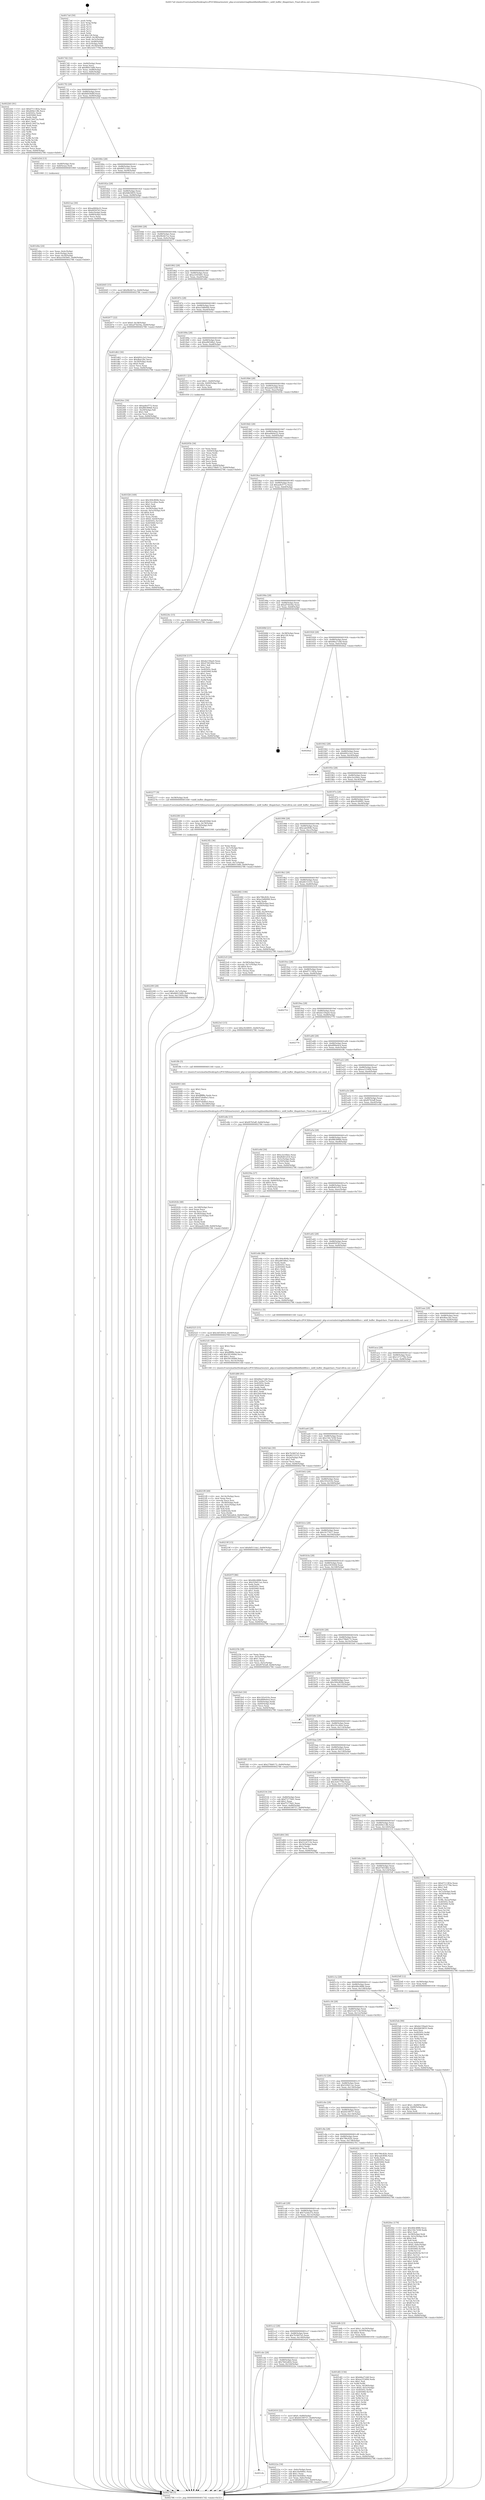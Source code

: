 digraph "0x4017a0" {
  label = "0x4017a0 (/mnt/c/Users/mathe/Desktop/tcc/POCII/binaries/extr_php-srcextmbstringlibmbflmbflmbfilter.c_mbfl_buffer_illegalchars_Final-ollvm.out::main(0))"
  labelloc = "t"
  node[shape=record]

  Entry [label="",width=0.3,height=0.3,shape=circle,fillcolor=black,style=filled]
  "0x4017d2" [label="{
     0x4017d2 [32]\l
     | [instrs]\l
     &nbsp;&nbsp;0x4017d2 \<+6\>: mov -0x84(%rbp),%eax\l
     &nbsp;&nbsp;0x4017d8 \<+2\>: mov %eax,%ecx\l
     &nbsp;&nbsp;0x4017da \<+6\>: sub $0x86015df0,%ecx\l
     &nbsp;&nbsp;0x4017e0 \<+6\>: mov %eax,-0x88(%rbp)\l
     &nbsp;&nbsp;0x4017e6 \<+6\>: mov %ecx,-0x8c(%rbp)\l
     &nbsp;&nbsp;0x4017ec \<+6\>: je 00000000004022b5 \<main+0xb15\>\l
  }"]
  "0x4022b5" [label="{
     0x4022b5 [91]\l
     | [instrs]\l
     &nbsp;&nbsp;0x4022b5 \<+5\>: mov $0xd711383a,%eax\l
     &nbsp;&nbsp;0x4022ba \<+5\>: mov $0x400e13fb,%ecx\l
     &nbsp;&nbsp;0x4022bf \<+7\>: mov 0x40505c,%edx\l
     &nbsp;&nbsp;0x4022c6 \<+7\>: mov 0x405060,%esi\l
     &nbsp;&nbsp;0x4022cd \<+2\>: mov %edx,%edi\l
     &nbsp;&nbsp;0x4022cf \<+6\>: sub $0x4134472a,%edi\l
     &nbsp;&nbsp;0x4022d5 \<+3\>: sub $0x1,%edi\l
     &nbsp;&nbsp;0x4022d8 \<+6\>: add $0x4134472a,%edi\l
     &nbsp;&nbsp;0x4022de \<+3\>: imul %edi,%edx\l
     &nbsp;&nbsp;0x4022e1 \<+3\>: and $0x1,%edx\l
     &nbsp;&nbsp;0x4022e4 \<+3\>: cmp $0x0,%edx\l
     &nbsp;&nbsp;0x4022e7 \<+4\>: sete %r8b\l
     &nbsp;&nbsp;0x4022eb \<+3\>: cmp $0xa,%esi\l
     &nbsp;&nbsp;0x4022ee \<+4\>: setl %r9b\l
     &nbsp;&nbsp;0x4022f2 \<+3\>: mov %r8b,%r10b\l
     &nbsp;&nbsp;0x4022f5 \<+3\>: and %r9b,%r10b\l
     &nbsp;&nbsp;0x4022f8 \<+3\>: xor %r9b,%r8b\l
     &nbsp;&nbsp;0x4022fb \<+3\>: or %r8b,%r10b\l
     &nbsp;&nbsp;0x4022fe \<+4\>: test $0x1,%r10b\l
     &nbsp;&nbsp;0x402302 \<+3\>: cmovne %ecx,%eax\l
     &nbsp;&nbsp;0x402305 \<+6\>: mov %eax,-0x84(%rbp)\l
     &nbsp;&nbsp;0x40230b \<+5\>: jmp 0000000000402786 \<main+0xfe6\>\l
  }"]
  "0x4017f2" [label="{
     0x4017f2 [28]\l
     | [instrs]\l
     &nbsp;&nbsp;0x4017f2 \<+5\>: jmp 00000000004017f7 \<main+0x57\>\l
     &nbsp;&nbsp;0x4017f7 \<+6\>: mov -0x88(%rbp),%eax\l
     &nbsp;&nbsp;0x4017fd \<+5\>: sub $0x8d456d0f,%eax\l
     &nbsp;&nbsp;0x401802 \<+6\>: mov %eax,-0x90(%rbp)\l
     &nbsp;&nbsp;0x401808 \<+6\>: je 0000000000401d3d \<main+0x59d\>\l
  }"]
  Exit [label="",width=0.3,height=0.3,shape=circle,fillcolor=black,style=filled,peripheries=2]
  "0x401d3d" [label="{
     0x401d3d [13]\l
     | [instrs]\l
     &nbsp;&nbsp;0x401d3d \<+4\>: mov -0x48(%rbp),%rax\l
     &nbsp;&nbsp;0x401d41 \<+4\>: mov 0x8(%rax),%rdi\l
     &nbsp;&nbsp;0x401d45 \<+5\>: call 0000000000401060 \<atoi@plt\>\l
     | [calls]\l
     &nbsp;&nbsp;0x401060 \{1\} (unknown)\l
  }"]
  "0x40180e" [label="{
     0x40180e [28]\l
     | [instrs]\l
     &nbsp;&nbsp;0x40180e \<+5\>: jmp 0000000000401813 \<main+0x73\>\l
     &nbsp;&nbsp;0x401813 \<+6\>: mov -0x88(%rbp),%eax\l
     &nbsp;&nbsp;0x401819 \<+5\>: sub $0x8d511da1,%eax\l
     &nbsp;&nbsp;0x40181e \<+6\>: mov %eax,-0x94(%rbp)\l
     &nbsp;&nbsp;0x401824 \<+6\>: je 00000000004021ae \<main+0xa0e\>\l
  }"]
  "0x4025eb" [label="{
     0x4025eb [90]\l
     | [instrs]\l
     &nbsp;&nbsp;0x4025eb \<+5\>: mov $0xde159ae0,%ecx\l
     &nbsp;&nbsp;0x4025f0 \<+5\>: mov $0x9db58f35,%edx\l
     &nbsp;&nbsp;0x4025f5 \<+2\>: xor %esi,%esi\l
     &nbsp;&nbsp;0x4025f7 \<+8\>: mov 0x40505c,%r8d\l
     &nbsp;&nbsp;0x4025ff \<+8\>: mov 0x405060,%r9d\l
     &nbsp;&nbsp;0x402607 \<+3\>: sub $0x1,%esi\l
     &nbsp;&nbsp;0x40260a \<+3\>: mov %r8d,%r10d\l
     &nbsp;&nbsp;0x40260d \<+3\>: add %esi,%r10d\l
     &nbsp;&nbsp;0x402610 \<+4\>: imul %r10d,%r8d\l
     &nbsp;&nbsp;0x402614 \<+4\>: and $0x1,%r8d\l
     &nbsp;&nbsp;0x402618 \<+4\>: cmp $0x0,%r8d\l
     &nbsp;&nbsp;0x40261c \<+4\>: sete %r11b\l
     &nbsp;&nbsp;0x402620 \<+4\>: cmp $0xa,%r9d\l
     &nbsp;&nbsp;0x402624 \<+3\>: setl %bl\l
     &nbsp;&nbsp;0x402627 \<+3\>: mov %r11b,%r14b\l
     &nbsp;&nbsp;0x40262a \<+3\>: and %bl,%r14b\l
     &nbsp;&nbsp;0x40262d \<+3\>: xor %bl,%r11b\l
     &nbsp;&nbsp;0x402630 \<+3\>: or %r11b,%r14b\l
     &nbsp;&nbsp;0x402633 \<+4\>: test $0x1,%r14b\l
     &nbsp;&nbsp;0x402637 \<+3\>: cmovne %edx,%ecx\l
     &nbsp;&nbsp;0x40263a \<+6\>: mov %ecx,-0x84(%rbp)\l
     &nbsp;&nbsp;0x402640 \<+5\>: jmp 0000000000402786 \<main+0xfe6\>\l
  }"]
  "0x4021ae" [label="{
     0x4021ae [30]\l
     | [instrs]\l
     &nbsp;&nbsp;0x4021ae \<+5\>: mov $0xad464e22,%eax\l
     &nbsp;&nbsp;0x4021b3 \<+5\>: mov $0x69597b3,%ecx\l
     &nbsp;&nbsp;0x4021b8 \<+3\>: mov -0x6c(%rbp),%edx\l
     &nbsp;&nbsp;0x4021bb \<+3\>: cmp -0x68(%rbp),%edx\l
     &nbsp;&nbsp;0x4021be \<+3\>: cmovl %ecx,%eax\l
     &nbsp;&nbsp;0x4021c1 \<+6\>: mov %eax,-0x84(%rbp)\l
     &nbsp;&nbsp;0x4021c7 \<+5\>: jmp 0000000000402786 \<main+0xfe6\>\l
  }"]
  "0x40182a" [label="{
     0x40182a [28]\l
     | [instrs]\l
     &nbsp;&nbsp;0x40182a \<+5\>: jmp 000000000040182f \<main+0x8f\>\l
     &nbsp;&nbsp;0x40182f \<+6\>: mov -0x88(%rbp),%eax\l
     &nbsp;&nbsp;0x401835 \<+5\>: sub $0x9db58f35,%eax\l
     &nbsp;&nbsp;0x40183a \<+6\>: mov %eax,-0x98(%rbp)\l
     &nbsp;&nbsp;0x401840 \<+6\>: je 0000000000402645 \<main+0xea5\>\l
  }"]
  "0x402525" [label="{
     0x402525 [15]\l
     | [instrs]\l
     &nbsp;&nbsp;0x402525 \<+10\>: movl $0x3d53f410,-0x84(%rbp)\l
     &nbsp;&nbsp;0x40252f \<+5\>: jmp 0000000000402786 \<main+0xfe6\>\l
  }"]
  "0x402645" [label="{
     0x402645 [15]\l
     | [instrs]\l
     &nbsp;&nbsp;0x402645 \<+10\>: movl $0x9fe4b7ce,-0x84(%rbp)\l
     &nbsp;&nbsp;0x40264f \<+5\>: jmp 0000000000402786 \<main+0xfe6\>\l
  }"]
  "0x401846" [label="{
     0x401846 [28]\l
     | [instrs]\l
     &nbsp;&nbsp;0x401846 \<+5\>: jmp 000000000040184b \<main+0xab\>\l
     &nbsp;&nbsp;0x40184b \<+6\>: mov -0x88(%rbp),%eax\l
     &nbsp;&nbsp;0x401851 \<+5\>: sub $0x9fe4b7ce,%eax\l
     &nbsp;&nbsp;0x401856 \<+6\>: mov %eax,-0x9c(%rbp)\l
     &nbsp;&nbsp;0x40185c \<+6\>: je 0000000000402677 \<main+0xed7\>\l
  }"]
  "0x4023e3" [label="{
     0x4023e3 [15]\l
     | [instrs]\l
     &nbsp;&nbsp;0x4023e3 \<+10\>: movl $0xc924f691,-0x84(%rbp)\l
     &nbsp;&nbsp;0x4023ed \<+5\>: jmp 0000000000402786 \<main+0xfe6\>\l
  }"]
  "0x402677" [label="{
     0x402677 [22]\l
     | [instrs]\l
     &nbsp;&nbsp;0x402677 \<+7\>: movl $0x0,-0x38(%rbp)\l
     &nbsp;&nbsp;0x40267e \<+10\>: movl $0xaf74d34a,-0x84(%rbp)\l
     &nbsp;&nbsp;0x402688 \<+5\>: jmp 0000000000402786 \<main+0xfe6\>\l
  }"]
  "0x401862" [label="{
     0x401862 [28]\l
     | [instrs]\l
     &nbsp;&nbsp;0x401862 \<+5\>: jmp 0000000000401867 \<main+0xc7\>\l
     &nbsp;&nbsp;0x401867 \<+6\>: mov -0x88(%rbp),%eax\l
     &nbsp;&nbsp;0x40186d \<+5\>: sub $0xa1045b81,%eax\l
     &nbsp;&nbsp;0x401872 \<+6\>: mov %eax,-0xa0(%rbp)\l
     &nbsp;&nbsp;0x401878 \<+6\>: je 0000000000401d62 \<main+0x5c2\>\l
  }"]
  "0x402299" [label="{
     0x402299 [28]\l
     | [instrs]\l
     &nbsp;&nbsp;0x402299 \<+7\>: movl $0x0,-0x7c(%rbp)\l
     &nbsp;&nbsp;0x4022a0 \<+10\>: movl $0x86015df0,-0x84(%rbp)\l
     &nbsp;&nbsp;0x4022aa \<+6\>: mov %eax,-0x150(%rbp)\l
     &nbsp;&nbsp;0x4022b0 \<+5\>: jmp 0000000000402786 \<main+0xfe6\>\l
  }"]
  "0x401d62" [label="{
     0x401d62 [30]\l
     | [instrs]\l
     &nbsp;&nbsp;0x401d62 \<+5\>: mov $0xbf42c2a3,%eax\l
     &nbsp;&nbsp;0x401d67 \<+5\>: mov $0xdbac2bc,%ecx\l
     &nbsp;&nbsp;0x401d6c \<+3\>: mov -0x30(%rbp),%edx\l
     &nbsp;&nbsp;0x401d6f \<+3\>: cmp $0x0,%edx\l
     &nbsp;&nbsp;0x401d72 \<+3\>: cmove %ecx,%eax\l
     &nbsp;&nbsp;0x401d75 \<+6\>: mov %eax,-0x84(%rbp)\l
     &nbsp;&nbsp;0x401d7b \<+5\>: jmp 0000000000402786 \<main+0xfe6\>\l
  }"]
  "0x40187e" [label="{
     0x40187e [28]\l
     | [instrs]\l
     &nbsp;&nbsp;0x40187e \<+5\>: jmp 0000000000401883 \<main+0xe3\>\l
     &nbsp;&nbsp;0x401883 \<+6\>: mov -0x88(%rbp),%eax\l
     &nbsp;&nbsp;0x401889 \<+5\>: sub $0xa1b8b000,%eax\l
     &nbsp;&nbsp;0x40188e \<+6\>: mov %eax,-0xa4(%rbp)\l
     &nbsp;&nbsp;0x401894 \<+6\>: je 00000000004024ec \<main+0xd4c\>\l
  }"]
  "0x402280" [label="{
     0x402280 [25]\l
     | [instrs]\l
     &nbsp;&nbsp;0x402280 \<+10\>: movabs $0x4030b6,%rdi\l
     &nbsp;&nbsp;0x40228a \<+4\>: mov %rax,-0x78(%rbp)\l
     &nbsp;&nbsp;0x40228e \<+4\>: mov -0x78(%rbp),%rsi\l
     &nbsp;&nbsp;0x402292 \<+2\>: mov $0x0,%al\l
     &nbsp;&nbsp;0x402294 \<+5\>: call 0000000000401040 \<printf@plt\>\l
     | [calls]\l
     &nbsp;&nbsp;0x401040 \{1\} (unknown)\l
  }"]
  "0x4024ec" [label="{
     0x4024ec [30]\l
     | [instrs]\l
     &nbsp;&nbsp;0x4024ec \<+5\>: mov $0xae8cf772,%eax\l
     &nbsp;&nbsp;0x4024f1 \<+5\>: mov $0xf88389b6,%ecx\l
     &nbsp;&nbsp;0x4024f6 \<+3\>: mov -0x29(%rbp),%dl\l
     &nbsp;&nbsp;0x4024f9 \<+3\>: test $0x1,%dl\l
     &nbsp;&nbsp;0x4024fc \<+3\>: cmovne %ecx,%eax\l
     &nbsp;&nbsp;0x4024ff \<+6\>: mov %eax,-0x84(%rbp)\l
     &nbsp;&nbsp;0x402505 \<+5\>: jmp 0000000000402786 \<main+0xfe6\>\l
  }"]
  "0x40189a" [label="{
     0x40189a [28]\l
     | [instrs]\l
     &nbsp;&nbsp;0x40189a \<+5\>: jmp 000000000040189f \<main+0xff\>\l
     &nbsp;&nbsp;0x40189f \<+6\>: mov -0x88(%rbp),%eax\l
     &nbsp;&nbsp;0x4018a5 \<+5\>: sub $0xa96548a1,%eax\l
     &nbsp;&nbsp;0x4018aa \<+6\>: mov %eax,-0xa8(%rbp)\l
     &nbsp;&nbsp;0x4018b0 \<+6\>: je 0000000000401f11 \<main+0x771\>\l
  }"]
  "0x401cfa" [label="{
     0x401cfa\l
  }", style=dashed]
  "0x401f11" [label="{
     0x401f11 [23]\l
     | [instrs]\l
     &nbsp;&nbsp;0x401f11 \<+7\>: movl $0x1,-0x60(%rbp)\l
     &nbsp;&nbsp;0x401f18 \<+4\>: movslq -0x60(%rbp),%rax\l
     &nbsp;&nbsp;0x401f1c \<+4\>: shl $0x3,%rax\l
     &nbsp;&nbsp;0x401f20 \<+3\>: mov %rax,%rdi\l
     &nbsp;&nbsp;0x401f23 \<+5\>: call 0000000000401050 \<malloc@plt\>\l
     | [calls]\l
     &nbsp;&nbsp;0x401050 \{1\} (unknown)\l
  }"]
  "0x4018b6" [label="{
     0x4018b6 [28]\l
     | [instrs]\l
     &nbsp;&nbsp;0x4018b6 \<+5\>: jmp 00000000004018bb \<main+0x11b\>\l
     &nbsp;&nbsp;0x4018bb \<+6\>: mov -0x88(%rbp),%eax\l
     &nbsp;&nbsp;0x4018c1 \<+5\>: sub $0xaaeb3248,%eax\l
     &nbsp;&nbsp;0x4018c6 \<+6\>: mov %eax,-0xac(%rbp)\l
     &nbsp;&nbsp;0x4018cc \<+6\>: je 000000000040205b \<main+0x8bb\>\l
  }"]
  "0x40222a" [label="{
     0x40222a [34]\l
     | [instrs]\l
     &nbsp;&nbsp;0x40222a \<+3\>: mov -0x6c(%rbp),%eax\l
     &nbsp;&nbsp;0x40222d \<+5\>: sub $0x16e0d0ec,%eax\l
     &nbsp;&nbsp;0x402232 \<+3\>: add $0x1,%eax\l
     &nbsp;&nbsp;0x402235 \<+5\>: add $0x16e0d0ec,%eax\l
     &nbsp;&nbsp;0x40223a \<+3\>: mov %eax,-0x6c(%rbp)\l
     &nbsp;&nbsp;0x40223d \<+10\>: movl $0x8d511da1,-0x84(%rbp)\l
     &nbsp;&nbsp;0x402247 \<+5\>: jmp 0000000000402786 \<main+0xfe6\>\l
  }"]
  "0x40205b" [label="{
     0x40205b [36]\l
     | [instrs]\l
     &nbsp;&nbsp;0x40205b \<+2\>: xor %eax,%eax\l
     &nbsp;&nbsp;0x40205d \<+3\>: mov -0x64(%rbp),%ecx\l
     &nbsp;&nbsp;0x402060 \<+2\>: mov %eax,%edx\l
     &nbsp;&nbsp;0x402062 \<+2\>: sub %ecx,%edx\l
     &nbsp;&nbsp;0x402064 \<+2\>: mov %eax,%ecx\l
     &nbsp;&nbsp;0x402066 \<+3\>: sub $0x1,%ecx\l
     &nbsp;&nbsp;0x402069 \<+2\>: add %ecx,%edx\l
     &nbsp;&nbsp;0x40206b \<+2\>: sub %edx,%eax\l
     &nbsp;&nbsp;0x40206d \<+3\>: mov %eax,-0x64(%rbp)\l
     &nbsp;&nbsp;0x402070 \<+10\>: movl $0x279b8172,-0x84(%rbp)\l
     &nbsp;&nbsp;0x40207a \<+5\>: jmp 0000000000402786 \<main+0xfe6\>\l
  }"]
  "0x4018d2" [label="{
     0x4018d2 [28]\l
     | [instrs]\l
     &nbsp;&nbsp;0x4018d2 \<+5\>: jmp 00000000004018d7 \<main+0x137\>\l
     &nbsp;&nbsp;0x4018d7 \<+6\>: mov -0x88(%rbp),%eax\l
     &nbsp;&nbsp;0x4018dd \<+5\>: sub $0xad464e22,%eax\l
     &nbsp;&nbsp;0x4018e2 \<+6\>: mov %eax,-0xb0(%rbp)\l
     &nbsp;&nbsp;0x4018e8 \<+6\>: je 000000000040224c \<main+0xaac\>\l
  }"]
  "0x401cde" [label="{
     0x401cde [28]\l
     | [instrs]\l
     &nbsp;&nbsp;0x401cde \<+5\>: jmp 0000000000401ce3 \<main+0x543\>\l
     &nbsp;&nbsp;0x401ce3 \<+6\>: mov -0x88(%rbp),%eax\l
     &nbsp;&nbsp;0x401ce9 \<+5\>: sub $0x7b62a8cb,%eax\l
     &nbsp;&nbsp;0x401cee \<+6\>: mov %eax,-0x144(%rbp)\l
     &nbsp;&nbsp;0x401cf4 \<+6\>: je 000000000040222a \<main+0xa8a\>\l
  }"]
  "0x40224c" [label="{
     0x40224c [15]\l
     | [instrs]\l
     &nbsp;&nbsp;0x40224c \<+10\>: movl $0x1fc77617,-0x84(%rbp)\l
     &nbsp;&nbsp;0x402256 \<+5\>: jmp 0000000000402786 \<main+0xfe6\>\l
  }"]
  "0x4018ee" [label="{
     0x4018ee [28]\l
     | [instrs]\l
     &nbsp;&nbsp;0x4018ee \<+5\>: jmp 00000000004018f3 \<main+0x153\>\l
     &nbsp;&nbsp;0x4018f3 \<+6\>: mov -0x88(%rbp),%eax\l
     &nbsp;&nbsp;0x4018f9 \<+5\>: sub $0xae8cf772,%eax\l
     &nbsp;&nbsp;0x4018fe \<+6\>: mov %eax,-0xb4(%rbp)\l
     &nbsp;&nbsp;0x401904 \<+6\>: je 0000000000402556 \<main+0xdb6\>\l
  }"]
  "0x402416" [label="{
     0x402416 [22]\l
     | [instrs]\l
     &nbsp;&nbsp;0x402416 \<+7\>: movl $0x0,-0x80(%rbp)\l
     &nbsp;&nbsp;0x40241d \<+10\>: movl $0x64199757,-0x84(%rbp)\l
     &nbsp;&nbsp;0x402427 \<+5\>: jmp 0000000000402786 \<main+0xfe6\>\l
  }"]
  "0x402556" [label="{
     0x402556 [137]\l
     | [instrs]\l
     &nbsp;&nbsp;0x402556 \<+5\>: mov $0xde159ae0,%eax\l
     &nbsp;&nbsp;0x40255b \<+5\>: mov $0x4740180e,%ecx\l
     &nbsp;&nbsp;0x402560 \<+2\>: mov $0x1,%dl\l
     &nbsp;&nbsp;0x402562 \<+2\>: xor %esi,%esi\l
     &nbsp;&nbsp;0x402564 \<+7\>: mov 0x40505c,%edi\l
     &nbsp;&nbsp;0x40256b \<+8\>: mov 0x405060,%r8d\l
     &nbsp;&nbsp;0x402573 \<+3\>: sub $0x1,%esi\l
     &nbsp;&nbsp;0x402576 \<+3\>: mov %edi,%r9d\l
     &nbsp;&nbsp;0x402579 \<+3\>: add %esi,%r9d\l
     &nbsp;&nbsp;0x40257c \<+4\>: imul %r9d,%edi\l
     &nbsp;&nbsp;0x402580 \<+3\>: and $0x1,%edi\l
     &nbsp;&nbsp;0x402583 \<+3\>: cmp $0x0,%edi\l
     &nbsp;&nbsp;0x402586 \<+4\>: sete %r10b\l
     &nbsp;&nbsp;0x40258a \<+4\>: cmp $0xa,%r8d\l
     &nbsp;&nbsp;0x40258e \<+4\>: setl %r11b\l
     &nbsp;&nbsp;0x402592 \<+3\>: mov %r10b,%bl\l
     &nbsp;&nbsp;0x402595 \<+3\>: xor $0xff,%bl\l
     &nbsp;&nbsp;0x402598 \<+3\>: mov %r11b,%r14b\l
     &nbsp;&nbsp;0x40259b \<+4\>: xor $0xff,%r14b\l
     &nbsp;&nbsp;0x40259f \<+3\>: xor $0x0,%dl\l
     &nbsp;&nbsp;0x4025a2 \<+3\>: mov %bl,%r15b\l
     &nbsp;&nbsp;0x4025a5 \<+4\>: and $0x0,%r15b\l
     &nbsp;&nbsp;0x4025a9 \<+3\>: and %dl,%r10b\l
     &nbsp;&nbsp;0x4025ac \<+3\>: mov %r14b,%r12b\l
     &nbsp;&nbsp;0x4025af \<+4\>: and $0x0,%r12b\l
     &nbsp;&nbsp;0x4025b3 \<+3\>: and %dl,%r11b\l
     &nbsp;&nbsp;0x4025b6 \<+3\>: or %r10b,%r15b\l
     &nbsp;&nbsp;0x4025b9 \<+3\>: or %r11b,%r12b\l
     &nbsp;&nbsp;0x4025bc \<+3\>: xor %r12b,%r15b\l
     &nbsp;&nbsp;0x4025bf \<+3\>: or %r14b,%bl\l
     &nbsp;&nbsp;0x4025c2 \<+3\>: xor $0xff,%bl\l
     &nbsp;&nbsp;0x4025c5 \<+3\>: or $0x0,%dl\l
     &nbsp;&nbsp;0x4025c8 \<+2\>: and %dl,%bl\l
     &nbsp;&nbsp;0x4025ca \<+3\>: or %bl,%r15b\l
     &nbsp;&nbsp;0x4025cd \<+4\>: test $0x1,%r15b\l
     &nbsp;&nbsp;0x4025d1 \<+3\>: cmovne %ecx,%eax\l
     &nbsp;&nbsp;0x4025d4 \<+6\>: mov %eax,-0x84(%rbp)\l
     &nbsp;&nbsp;0x4025da \<+5\>: jmp 0000000000402786 \<main+0xfe6\>\l
  }"]
  "0x40190a" [label="{
     0x40190a [28]\l
     | [instrs]\l
     &nbsp;&nbsp;0x40190a \<+5\>: jmp 000000000040190f \<main+0x16f\>\l
     &nbsp;&nbsp;0x40190f \<+6\>: mov -0x88(%rbp),%eax\l
     &nbsp;&nbsp;0x401915 \<+5\>: sub $0xaf74d34a,%eax\l
     &nbsp;&nbsp;0x40191a \<+6\>: mov %eax,-0xb8(%rbp)\l
     &nbsp;&nbsp;0x401920 \<+6\>: je 000000000040268d \<main+0xeed\>\l
  }"]
  "0x4021f9" [label="{
     0x4021f9 [49]\l
     | [instrs]\l
     &nbsp;&nbsp;0x4021f9 \<+6\>: mov -0x14c(%rbp),%ecx\l
     &nbsp;&nbsp;0x4021ff \<+3\>: imul %eax,%ecx\l
     &nbsp;&nbsp;0x402202 \<+3\>: movslq %ecx,%rsi\l
     &nbsp;&nbsp;0x402205 \<+4\>: mov -0x58(%rbp),%rdi\l
     &nbsp;&nbsp;0x402209 \<+4\>: movslq -0x5c(%rbp),%r8\l
     &nbsp;&nbsp;0x40220d \<+4\>: shl $0x4,%r8\l
     &nbsp;&nbsp;0x402211 \<+3\>: add %r8,%rdi\l
     &nbsp;&nbsp;0x402214 \<+4\>: mov 0x8(%rdi),%rdi\l
     &nbsp;&nbsp;0x402218 \<+3\>: mov %rsi,(%rdi)\l
     &nbsp;&nbsp;0x40221b \<+10\>: movl $0x7b62a8cb,-0x84(%rbp)\l
     &nbsp;&nbsp;0x402225 \<+5\>: jmp 0000000000402786 \<main+0xfe6\>\l
  }"]
  "0x40268d" [label="{
     0x40268d [21]\l
     | [instrs]\l
     &nbsp;&nbsp;0x40268d \<+3\>: mov -0x38(%rbp),%eax\l
     &nbsp;&nbsp;0x402690 \<+7\>: add $0x128,%rsp\l
     &nbsp;&nbsp;0x402697 \<+1\>: pop %rbx\l
     &nbsp;&nbsp;0x402698 \<+2\>: pop %r12\l
     &nbsp;&nbsp;0x40269a \<+2\>: pop %r13\l
     &nbsp;&nbsp;0x40269c \<+2\>: pop %r14\l
     &nbsp;&nbsp;0x40269e \<+2\>: pop %r15\l
     &nbsp;&nbsp;0x4026a0 \<+1\>: pop %rbp\l
     &nbsp;&nbsp;0x4026a1 \<+1\>: ret\l
  }"]
  "0x401926" [label="{
     0x401926 [28]\l
     | [instrs]\l
     &nbsp;&nbsp;0x401926 \<+5\>: jmp 000000000040192b \<main+0x18b\>\l
     &nbsp;&nbsp;0x40192b \<+6\>: mov -0x88(%rbp),%eax\l
     &nbsp;&nbsp;0x401931 \<+5\>: sub $0xb8a27cb8,%eax\l
     &nbsp;&nbsp;0x401936 \<+6\>: mov %eax,-0xbc(%rbp)\l
     &nbsp;&nbsp;0x40193c \<+6\>: je 00000000004026a2 \<main+0xf02\>\l
  }"]
  "0x4021d1" [label="{
     0x4021d1 [40]\l
     | [instrs]\l
     &nbsp;&nbsp;0x4021d1 \<+5\>: mov $0x2,%ecx\l
     &nbsp;&nbsp;0x4021d6 \<+1\>: cltd\l
     &nbsp;&nbsp;0x4021d7 \<+2\>: idiv %ecx\l
     &nbsp;&nbsp;0x4021d9 \<+6\>: imul $0xfffffffe,%edx,%ecx\l
     &nbsp;&nbsp;0x4021df \<+6\>: add $0x5814f48d,%ecx\l
     &nbsp;&nbsp;0x4021e5 \<+3\>: add $0x1,%ecx\l
     &nbsp;&nbsp;0x4021e8 \<+6\>: sub $0x5814f48d,%ecx\l
     &nbsp;&nbsp;0x4021ee \<+6\>: mov %ecx,-0x14c(%rbp)\l
     &nbsp;&nbsp;0x4021f4 \<+5\>: call 0000000000401160 \<next_i\>\l
     | [calls]\l
     &nbsp;&nbsp;0x401160 \{1\} (/mnt/c/Users/mathe/Desktop/tcc/POCII/binaries/extr_php-srcextmbstringlibmbflmbflmbfilter.c_mbfl_buffer_illegalchars_Final-ollvm.out::next_i)\l
  }"]
  "0x4026a2" [label="{
     0x4026a2\l
  }", style=dashed]
  "0x401942" [label="{
     0x401942 [28]\l
     | [instrs]\l
     &nbsp;&nbsp;0x401942 \<+5\>: jmp 0000000000401947 \<main+0x1a7\>\l
     &nbsp;&nbsp;0x401947 \<+6\>: mov -0x88(%rbp),%eax\l
     &nbsp;&nbsp;0x40194d \<+5\>: sub $0xbf42c2a3,%eax\l
     &nbsp;&nbsp;0x401952 \<+6\>: mov %eax,-0xc0(%rbp)\l
     &nbsp;&nbsp;0x401958 \<+6\>: je 0000000000402654 \<main+0xeb4\>\l
  }"]
  "0x4020ec" [label="{
     0x4020ec [179]\l
     | [instrs]\l
     &nbsp;&nbsp;0x4020ec \<+5\>: mov $0x4fdc4886,%ecx\l
     &nbsp;&nbsp;0x4020f1 \<+5\>: mov $0x156c7d38,%edx\l
     &nbsp;&nbsp;0x4020f6 \<+3\>: mov $0x1,%sil\l
     &nbsp;&nbsp;0x4020f9 \<+4\>: mov -0x58(%rbp),%rdi\l
     &nbsp;&nbsp;0x4020fd \<+4\>: movslq -0x5c(%rbp),%r8\l
     &nbsp;&nbsp;0x402101 \<+4\>: shl $0x4,%r8\l
     &nbsp;&nbsp;0x402105 \<+3\>: add %r8,%rdi\l
     &nbsp;&nbsp;0x402108 \<+4\>: mov %rax,0x8(%rdi)\l
     &nbsp;&nbsp;0x40210c \<+7\>: movl $0x0,-0x6c(%rbp)\l
     &nbsp;&nbsp;0x402113 \<+8\>: mov 0x40505c,%r9d\l
     &nbsp;&nbsp;0x40211b \<+8\>: mov 0x405060,%r10d\l
     &nbsp;&nbsp;0x402123 \<+3\>: mov %r9d,%r11d\l
     &nbsp;&nbsp;0x402126 \<+7\>: sub $0xea42823a,%r11d\l
     &nbsp;&nbsp;0x40212d \<+4\>: sub $0x1,%r11d\l
     &nbsp;&nbsp;0x402131 \<+7\>: add $0xea42823a,%r11d\l
     &nbsp;&nbsp;0x402138 \<+4\>: imul %r11d,%r9d\l
     &nbsp;&nbsp;0x40213c \<+4\>: and $0x1,%r9d\l
     &nbsp;&nbsp;0x402140 \<+4\>: cmp $0x0,%r9d\l
     &nbsp;&nbsp;0x402144 \<+3\>: sete %bl\l
     &nbsp;&nbsp;0x402147 \<+4\>: cmp $0xa,%r10d\l
     &nbsp;&nbsp;0x40214b \<+4\>: setl %r14b\l
     &nbsp;&nbsp;0x40214f \<+3\>: mov %bl,%r15b\l
     &nbsp;&nbsp;0x402152 \<+4\>: xor $0xff,%r15b\l
     &nbsp;&nbsp;0x402156 \<+3\>: mov %r14b,%r12b\l
     &nbsp;&nbsp;0x402159 \<+4\>: xor $0xff,%r12b\l
     &nbsp;&nbsp;0x40215d \<+4\>: xor $0x0,%sil\l
     &nbsp;&nbsp;0x402161 \<+3\>: mov %r15b,%r13b\l
     &nbsp;&nbsp;0x402164 \<+4\>: and $0x0,%r13b\l
     &nbsp;&nbsp;0x402168 \<+3\>: and %sil,%bl\l
     &nbsp;&nbsp;0x40216b \<+3\>: mov %r12b,%al\l
     &nbsp;&nbsp;0x40216e \<+2\>: and $0x0,%al\l
     &nbsp;&nbsp;0x402170 \<+3\>: and %sil,%r14b\l
     &nbsp;&nbsp;0x402173 \<+3\>: or %bl,%r13b\l
     &nbsp;&nbsp;0x402176 \<+3\>: or %r14b,%al\l
     &nbsp;&nbsp;0x402179 \<+3\>: xor %al,%r13b\l
     &nbsp;&nbsp;0x40217c \<+3\>: or %r12b,%r15b\l
     &nbsp;&nbsp;0x40217f \<+4\>: xor $0xff,%r15b\l
     &nbsp;&nbsp;0x402183 \<+4\>: or $0x0,%sil\l
     &nbsp;&nbsp;0x402187 \<+3\>: and %sil,%r15b\l
     &nbsp;&nbsp;0x40218a \<+3\>: or %r15b,%r13b\l
     &nbsp;&nbsp;0x40218d \<+4\>: test $0x1,%r13b\l
     &nbsp;&nbsp;0x402191 \<+3\>: cmovne %edx,%ecx\l
     &nbsp;&nbsp;0x402194 \<+6\>: mov %ecx,-0x84(%rbp)\l
     &nbsp;&nbsp;0x40219a \<+5\>: jmp 0000000000402786 \<main+0xfe6\>\l
  }"]
  "0x402654" [label="{
     0x402654\l
  }", style=dashed]
  "0x40195e" [label="{
     0x40195e [28]\l
     | [instrs]\l
     &nbsp;&nbsp;0x40195e \<+5\>: jmp 0000000000401963 \<main+0x1c3\>\l
     &nbsp;&nbsp;0x401963 \<+6\>: mov -0x88(%rbp),%eax\l
     &nbsp;&nbsp;0x401969 \<+5\>: sub $0xc2a16bec,%eax\l
     &nbsp;&nbsp;0x40196e \<+6\>: mov %eax,-0xc4(%rbp)\l
     &nbsp;&nbsp;0x401974 \<+6\>: je 0000000000402277 \<main+0xad7\>\l
  }"]
  "0x40202b" [label="{
     0x40202b [48]\l
     | [instrs]\l
     &nbsp;&nbsp;0x40202b \<+6\>: mov -0x148(%rbp),%ecx\l
     &nbsp;&nbsp;0x402031 \<+3\>: imul %eax,%ecx\l
     &nbsp;&nbsp;0x402034 \<+3\>: movslq %ecx,%rsi\l
     &nbsp;&nbsp;0x402037 \<+4\>: mov -0x58(%rbp),%rdi\l
     &nbsp;&nbsp;0x40203b \<+4\>: movslq -0x5c(%rbp),%r8\l
     &nbsp;&nbsp;0x40203f \<+4\>: shl $0x4,%r8\l
     &nbsp;&nbsp;0x402043 \<+3\>: add %r8,%rdi\l
     &nbsp;&nbsp;0x402046 \<+3\>: mov (%rdi),%rdi\l
     &nbsp;&nbsp;0x402049 \<+3\>: mov %rsi,(%rdi)\l
     &nbsp;&nbsp;0x40204c \<+10\>: movl $0xaaeb3248,-0x84(%rbp)\l
     &nbsp;&nbsp;0x402056 \<+5\>: jmp 0000000000402786 \<main+0xfe6\>\l
  }"]
  "0x402277" [label="{
     0x402277 [9]\l
     | [instrs]\l
     &nbsp;&nbsp;0x402277 \<+4\>: mov -0x58(%rbp),%rdi\l
     &nbsp;&nbsp;0x40227b \<+5\>: call 0000000000401440 \<mbfl_buffer_illegalchars\>\l
     | [calls]\l
     &nbsp;&nbsp;0x401440 \{1\} (/mnt/c/Users/mathe/Desktop/tcc/POCII/binaries/extr_php-srcextmbstringlibmbflmbflmbfilter.c_mbfl_buffer_illegalchars_Final-ollvm.out::mbfl_buffer_illegalchars)\l
  }"]
  "0x40197a" [label="{
     0x40197a [28]\l
     | [instrs]\l
     &nbsp;&nbsp;0x40197a \<+5\>: jmp 000000000040197f \<main+0x1df\>\l
     &nbsp;&nbsp;0x40197f \<+6\>: mov -0x88(%rbp),%eax\l
     &nbsp;&nbsp;0x401985 \<+5\>: sub $0xc924f691,%eax\l
     &nbsp;&nbsp;0x40198a \<+6\>: mov %eax,-0xc8(%rbp)\l
     &nbsp;&nbsp;0x401990 \<+6\>: je 00000000004023f2 \<main+0xc52\>\l
  }"]
  "0x402003" [label="{
     0x402003 [40]\l
     | [instrs]\l
     &nbsp;&nbsp;0x402003 \<+5\>: mov $0x2,%ecx\l
     &nbsp;&nbsp;0x402008 \<+1\>: cltd\l
     &nbsp;&nbsp;0x402009 \<+2\>: idiv %ecx\l
     &nbsp;&nbsp;0x40200b \<+6\>: imul $0xfffffffe,%edx,%ecx\l
     &nbsp;&nbsp;0x402011 \<+6\>: add $0x97ebd0e3,%ecx\l
     &nbsp;&nbsp;0x402017 \<+3\>: add $0x1,%ecx\l
     &nbsp;&nbsp;0x40201a \<+6\>: sub $0x97ebd0e3,%ecx\l
     &nbsp;&nbsp;0x402020 \<+6\>: mov %ecx,-0x148(%rbp)\l
     &nbsp;&nbsp;0x402026 \<+5\>: call 0000000000401160 \<next_i\>\l
     | [calls]\l
     &nbsp;&nbsp;0x401160 \{1\} (/mnt/c/Users/mathe/Desktop/tcc/POCII/binaries/extr_php-srcextmbstringlibmbflmbflmbfilter.c_mbfl_buffer_illegalchars_Final-ollvm.out::next_i)\l
  }"]
  "0x4023f2" [label="{
     0x4023f2 [36]\l
     | [instrs]\l
     &nbsp;&nbsp;0x4023f2 \<+2\>: xor %eax,%eax\l
     &nbsp;&nbsp;0x4023f4 \<+3\>: mov -0x7c(%rbp),%ecx\l
     &nbsp;&nbsp;0x4023f7 \<+2\>: mov %eax,%edx\l
     &nbsp;&nbsp;0x4023f9 \<+2\>: sub %ecx,%edx\l
     &nbsp;&nbsp;0x4023fb \<+2\>: mov %eax,%ecx\l
     &nbsp;&nbsp;0x4023fd \<+3\>: sub $0x1,%ecx\l
     &nbsp;&nbsp;0x402400 \<+2\>: add %ecx,%edx\l
     &nbsp;&nbsp;0x402402 \<+2\>: sub %edx,%eax\l
     &nbsp;&nbsp;0x402404 \<+3\>: mov %eax,-0x7c(%rbp)\l
     &nbsp;&nbsp;0x402407 \<+10\>: movl $0x86015df0,-0x84(%rbp)\l
     &nbsp;&nbsp;0x402411 \<+5\>: jmp 0000000000402786 \<main+0xfe6\>\l
  }"]
  "0x401996" [label="{
     0x401996 [28]\l
     | [instrs]\l
     &nbsp;&nbsp;0x401996 \<+5\>: jmp 000000000040199b \<main+0x1fb\>\l
     &nbsp;&nbsp;0x40199b \<+6\>: mov -0x88(%rbp),%eax\l
     &nbsp;&nbsp;0x4019a1 \<+5\>: sub $0xcadcf04b,%eax\l
     &nbsp;&nbsp;0x4019a6 \<+6\>: mov %eax,-0xcc(%rbp)\l
     &nbsp;&nbsp;0x4019ac \<+6\>: je 0000000000402482 \<main+0xce2\>\l
  }"]
  "0x401f28" [label="{
     0x401f28 [169]\l
     | [instrs]\l
     &nbsp;&nbsp;0x401f28 \<+5\>: mov $0x304c804b,%ecx\l
     &nbsp;&nbsp;0x401f2d \<+5\>: mov $0x33cc4fee,%edx\l
     &nbsp;&nbsp;0x401f32 \<+3\>: mov $0x1,%sil\l
     &nbsp;&nbsp;0x401f35 \<+3\>: xor %r8d,%r8d\l
     &nbsp;&nbsp;0x401f38 \<+4\>: mov -0x58(%rbp),%rdi\l
     &nbsp;&nbsp;0x401f3c \<+4\>: movslq -0x5c(%rbp),%r9\l
     &nbsp;&nbsp;0x401f40 \<+4\>: shl $0x4,%r9\l
     &nbsp;&nbsp;0x401f44 \<+3\>: add %r9,%rdi\l
     &nbsp;&nbsp;0x401f47 \<+3\>: mov %rax,(%rdi)\l
     &nbsp;&nbsp;0x401f4a \<+7\>: movl $0x0,-0x64(%rbp)\l
     &nbsp;&nbsp;0x401f51 \<+8\>: mov 0x40505c,%r10d\l
     &nbsp;&nbsp;0x401f59 \<+8\>: mov 0x405060,%r11d\l
     &nbsp;&nbsp;0x401f61 \<+4\>: sub $0x1,%r8d\l
     &nbsp;&nbsp;0x401f65 \<+3\>: mov %r10d,%ebx\l
     &nbsp;&nbsp;0x401f68 \<+3\>: add %r8d,%ebx\l
     &nbsp;&nbsp;0x401f6b \<+4\>: imul %ebx,%r10d\l
     &nbsp;&nbsp;0x401f6f \<+4\>: and $0x1,%r10d\l
     &nbsp;&nbsp;0x401f73 \<+4\>: cmp $0x0,%r10d\l
     &nbsp;&nbsp;0x401f77 \<+4\>: sete %r14b\l
     &nbsp;&nbsp;0x401f7b \<+4\>: cmp $0xa,%r11d\l
     &nbsp;&nbsp;0x401f7f \<+4\>: setl %r15b\l
     &nbsp;&nbsp;0x401f83 \<+3\>: mov %r14b,%r12b\l
     &nbsp;&nbsp;0x401f86 \<+4\>: xor $0xff,%r12b\l
     &nbsp;&nbsp;0x401f8a \<+3\>: mov %r15b,%r13b\l
     &nbsp;&nbsp;0x401f8d \<+4\>: xor $0xff,%r13b\l
     &nbsp;&nbsp;0x401f91 \<+4\>: xor $0x1,%sil\l
     &nbsp;&nbsp;0x401f95 \<+3\>: mov %r12b,%al\l
     &nbsp;&nbsp;0x401f98 \<+2\>: and $0xff,%al\l
     &nbsp;&nbsp;0x401f9a \<+3\>: and %sil,%r14b\l
     &nbsp;&nbsp;0x401f9d \<+3\>: mov %r13b,%dil\l
     &nbsp;&nbsp;0x401fa0 \<+4\>: and $0xff,%dil\l
     &nbsp;&nbsp;0x401fa4 \<+3\>: and %sil,%r15b\l
     &nbsp;&nbsp;0x401fa7 \<+3\>: or %r14b,%al\l
     &nbsp;&nbsp;0x401faa \<+3\>: or %r15b,%dil\l
     &nbsp;&nbsp;0x401fad \<+3\>: xor %dil,%al\l
     &nbsp;&nbsp;0x401fb0 \<+3\>: or %r13b,%r12b\l
     &nbsp;&nbsp;0x401fb3 \<+4\>: xor $0xff,%r12b\l
     &nbsp;&nbsp;0x401fb7 \<+4\>: or $0x1,%sil\l
     &nbsp;&nbsp;0x401fbb \<+3\>: and %sil,%r12b\l
     &nbsp;&nbsp;0x401fbe \<+3\>: or %r12b,%al\l
     &nbsp;&nbsp;0x401fc1 \<+2\>: test $0x1,%al\l
     &nbsp;&nbsp;0x401fc3 \<+3\>: cmovne %edx,%ecx\l
     &nbsp;&nbsp;0x401fc6 \<+6\>: mov %ecx,-0x84(%rbp)\l
     &nbsp;&nbsp;0x401fcc \<+5\>: jmp 0000000000402786 \<main+0xfe6\>\l
  }"]
  "0x402482" [label="{
     0x402482 [106]\l
     | [instrs]\l
     &nbsp;&nbsp;0x402482 \<+5\>: mov $0x786c82fc,%eax\l
     &nbsp;&nbsp;0x402487 \<+5\>: mov $0xa1b8b000,%ecx\l
     &nbsp;&nbsp;0x40248c \<+2\>: xor %edx,%edx\l
     &nbsp;&nbsp;0x40248e \<+3\>: mov -0x80(%rbp),%esi\l
     &nbsp;&nbsp;0x402491 \<+3\>: cmp -0x50(%rbp),%esi\l
     &nbsp;&nbsp;0x402494 \<+4\>: setl %dil\l
     &nbsp;&nbsp;0x402498 \<+4\>: and $0x1,%dil\l
     &nbsp;&nbsp;0x40249c \<+4\>: mov %dil,-0x29(%rbp)\l
     &nbsp;&nbsp;0x4024a0 \<+7\>: mov 0x40505c,%esi\l
     &nbsp;&nbsp;0x4024a7 \<+8\>: mov 0x405060,%r8d\l
     &nbsp;&nbsp;0x4024af \<+3\>: sub $0x1,%edx\l
     &nbsp;&nbsp;0x4024b2 \<+3\>: mov %esi,%r9d\l
     &nbsp;&nbsp;0x4024b5 \<+3\>: add %edx,%r9d\l
     &nbsp;&nbsp;0x4024b8 \<+4\>: imul %r9d,%esi\l
     &nbsp;&nbsp;0x4024bc \<+3\>: and $0x1,%esi\l
     &nbsp;&nbsp;0x4024bf \<+3\>: cmp $0x0,%esi\l
     &nbsp;&nbsp;0x4024c2 \<+4\>: sete %dil\l
     &nbsp;&nbsp;0x4024c6 \<+4\>: cmp $0xa,%r8d\l
     &nbsp;&nbsp;0x4024ca \<+4\>: setl %r10b\l
     &nbsp;&nbsp;0x4024ce \<+3\>: mov %dil,%r11b\l
     &nbsp;&nbsp;0x4024d1 \<+3\>: and %r10b,%r11b\l
     &nbsp;&nbsp;0x4024d4 \<+3\>: xor %r10b,%dil\l
     &nbsp;&nbsp;0x4024d7 \<+3\>: or %dil,%r11b\l
     &nbsp;&nbsp;0x4024da \<+4\>: test $0x1,%r11b\l
     &nbsp;&nbsp;0x4024de \<+3\>: cmovne %ecx,%eax\l
     &nbsp;&nbsp;0x4024e1 \<+6\>: mov %eax,-0x84(%rbp)\l
     &nbsp;&nbsp;0x4024e7 \<+5\>: jmp 0000000000402786 \<main+0xfe6\>\l
  }"]
  "0x4019b2" [label="{
     0x4019b2 [28]\l
     | [instrs]\l
     &nbsp;&nbsp;0x4019b2 \<+5\>: jmp 00000000004019b7 \<main+0x217\>\l
     &nbsp;&nbsp;0x4019b7 \<+6\>: mov -0x88(%rbp),%eax\l
     &nbsp;&nbsp;0x4019bd \<+5\>: sub $0xd6153331,%eax\l
     &nbsp;&nbsp;0x4019c2 \<+6\>: mov %eax,-0xd0(%rbp)\l
     &nbsp;&nbsp;0x4019c8 \<+6\>: je 00000000004023c9 \<main+0xc29\>\l
  }"]
  "0x401df2" [label="{
     0x401df2 [156]\l
     | [instrs]\l
     &nbsp;&nbsp;0x401df2 \<+5\>: mov $0xb8a27cb8,%ecx\l
     &nbsp;&nbsp;0x401df7 \<+5\>: mov $0xea333494,%edx\l
     &nbsp;&nbsp;0x401dfc \<+3\>: mov $0x1,%sil\l
     &nbsp;&nbsp;0x401dff \<+3\>: xor %r8d,%r8d\l
     &nbsp;&nbsp;0x401e02 \<+4\>: mov %rax,-0x58(%rbp)\l
     &nbsp;&nbsp;0x401e06 \<+7\>: movl $0x0,-0x5c(%rbp)\l
     &nbsp;&nbsp;0x401e0d \<+8\>: mov 0x40505c,%r9d\l
     &nbsp;&nbsp;0x401e15 \<+8\>: mov 0x405060,%r10d\l
     &nbsp;&nbsp;0x401e1d \<+4\>: sub $0x1,%r8d\l
     &nbsp;&nbsp;0x401e21 \<+3\>: mov %r9d,%r11d\l
     &nbsp;&nbsp;0x401e24 \<+3\>: add %r8d,%r11d\l
     &nbsp;&nbsp;0x401e27 \<+4\>: imul %r11d,%r9d\l
     &nbsp;&nbsp;0x401e2b \<+4\>: and $0x1,%r9d\l
     &nbsp;&nbsp;0x401e2f \<+4\>: cmp $0x0,%r9d\l
     &nbsp;&nbsp;0x401e33 \<+3\>: sete %bl\l
     &nbsp;&nbsp;0x401e36 \<+4\>: cmp $0xa,%r10d\l
     &nbsp;&nbsp;0x401e3a \<+4\>: setl %r14b\l
     &nbsp;&nbsp;0x401e3e \<+3\>: mov %bl,%r15b\l
     &nbsp;&nbsp;0x401e41 \<+4\>: xor $0xff,%r15b\l
     &nbsp;&nbsp;0x401e45 \<+3\>: mov %r14b,%r12b\l
     &nbsp;&nbsp;0x401e48 \<+4\>: xor $0xff,%r12b\l
     &nbsp;&nbsp;0x401e4c \<+4\>: xor $0x1,%sil\l
     &nbsp;&nbsp;0x401e50 \<+3\>: mov %r15b,%r13b\l
     &nbsp;&nbsp;0x401e53 \<+4\>: and $0xff,%r13b\l
     &nbsp;&nbsp;0x401e57 \<+3\>: and %sil,%bl\l
     &nbsp;&nbsp;0x401e5a \<+3\>: mov %r12b,%al\l
     &nbsp;&nbsp;0x401e5d \<+2\>: and $0xff,%al\l
     &nbsp;&nbsp;0x401e5f \<+3\>: and %sil,%r14b\l
     &nbsp;&nbsp;0x401e62 \<+3\>: or %bl,%r13b\l
     &nbsp;&nbsp;0x401e65 \<+3\>: or %r14b,%al\l
     &nbsp;&nbsp;0x401e68 \<+3\>: xor %al,%r13b\l
     &nbsp;&nbsp;0x401e6b \<+3\>: or %r12b,%r15b\l
     &nbsp;&nbsp;0x401e6e \<+4\>: xor $0xff,%r15b\l
     &nbsp;&nbsp;0x401e72 \<+4\>: or $0x1,%sil\l
     &nbsp;&nbsp;0x401e76 \<+3\>: and %sil,%r15b\l
     &nbsp;&nbsp;0x401e79 \<+3\>: or %r15b,%r13b\l
     &nbsp;&nbsp;0x401e7c \<+4\>: test $0x1,%r13b\l
     &nbsp;&nbsp;0x401e80 \<+3\>: cmovne %edx,%ecx\l
     &nbsp;&nbsp;0x401e83 \<+6\>: mov %ecx,-0x84(%rbp)\l
     &nbsp;&nbsp;0x401e89 \<+5\>: jmp 0000000000402786 \<main+0xfe6\>\l
  }"]
  "0x4023c9" [label="{
     0x4023c9 [26]\l
     | [instrs]\l
     &nbsp;&nbsp;0x4023c9 \<+4\>: mov -0x58(%rbp),%rax\l
     &nbsp;&nbsp;0x4023cd \<+4\>: movslq -0x7c(%rbp),%rcx\l
     &nbsp;&nbsp;0x4023d1 \<+4\>: shl $0x4,%rcx\l
     &nbsp;&nbsp;0x4023d5 \<+3\>: add %rcx,%rax\l
     &nbsp;&nbsp;0x4023d8 \<+3\>: mov (%rax),%rax\l
     &nbsp;&nbsp;0x4023db \<+3\>: mov %rax,%rdi\l
     &nbsp;&nbsp;0x4023de \<+5\>: call 0000000000401030 \<free@plt\>\l
     | [calls]\l
     &nbsp;&nbsp;0x401030 \{1\} (unknown)\l
  }"]
  "0x4019ce" [label="{
     0x4019ce [28]\l
     | [instrs]\l
     &nbsp;&nbsp;0x4019ce \<+5\>: jmp 00000000004019d3 \<main+0x233\>\l
     &nbsp;&nbsp;0x4019d3 \<+6\>: mov -0x88(%rbp),%eax\l
     &nbsp;&nbsp;0x4019d9 \<+5\>: sub $0xd711383a,%eax\l
     &nbsp;&nbsp;0x4019de \<+6\>: mov %eax,-0xd4(%rbp)\l
     &nbsp;&nbsp;0x4019e4 \<+6\>: je 0000000000402752 \<main+0xfb2\>\l
  }"]
  "0x401cc2" [label="{
     0x401cc2 [28]\l
     | [instrs]\l
     &nbsp;&nbsp;0x401cc2 \<+5\>: jmp 0000000000401cc7 \<main+0x527\>\l
     &nbsp;&nbsp;0x401cc7 \<+6\>: mov -0x88(%rbp),%eax\l
     &nbsp;&nbsp;0x401ccd \<+5\>: sub $0x7b3607a5,%eax\l
     &nbsp;&nbsp;0x401cd2 \<+6\>: mov %eax,-0x140(%rbp)\l
     &nbsp;&nbsp;0x401cd8 \<+6\>: je 0000000000402416 \<main+0xc76\>\l
  }"]
  "0x402752" [label="{
     0x402752\l
  }", style=dashed]
  "0x4019ea" [label="{
     0x4019ea [28]\l
     | [instrs]\l
     &nbsp;&nbsp;0x4019ea \<+5\>: jmp 00000000004019ef \<main+0x24f\>\l
     &nbsp;&nbsp;0x4019ef \<+6\>: mov -0x88(%rbp),%eax\l
     &nbsp;&nbsp;0x4019f5 \<+5\>: sub $0xde159ae0,%eax\l
     &nbsp;&nbsp;0x4019fa \<+6\>: mov %eax,-0xd8(%rbp)\l
     &nbsp;&nbsp;0x401a00 \<+6\>: je 0000000000402770 \<main+0xfd0\>\l
  }"]
  "0x401ddb" [label="{
     0x401ddb [23]\l
     | [instrs]\l
     &nbsp;&nbsp;0x401ddb \<+7\>: movl $0x1,-0x50(%rbp)\l
     &nbsp;&nbsp;0x401de2 \<+4\>: movslq -0x50(%rbp),%rax\l
     &nbsp;&nbsp;0x401de6 \<+4\>: shl $0x4,%rax\l
     &nbsp;&nbsp;0x401dea \<+3\>: mov %rax,%rdi\l
     &nbsp;&nbsp;0x401ded \<+5\>: call 0000000000401050 \<malloc@plt\>\l
     | [calls]\l
     &nbsp;&nbsp;0x401050 \{1\} (unknown)\l
  }"]
  "0x402770" [label="{
     0x402770\l
  }", style=dashed]
  "0x401a06" [label="{
     0x401a06 [28]\l
     | [instrs]\l
     &nbsp;&nbsp;0x401a06 \<+5\>: jmp 0000000000401a0b \<main+0x26b\>\l
     &nbsp;&nbsp;0x401a0b \<+6\>: mov -0x88(%rbp),%eax\l
     &nbsp;&nbsp;0x401a11 \<+5\>: sub $0xdf99e9c4,%eax\l
     &nbsp;&nbsp;0x401a16 \<+6\>: mov %eax,-0xdc(%rbp)\l
     &nbsp;&nbsp;0x401a1c \<+6\>: je 0000000000401ffe \<main+0x85e\>\l
  }"]
  "0x401ca6" [label="{
     0x401ca6 [28]\l
     | [instrs]\l
     &nbsp;&nbsp;0x401ca6 \<+5\>: jmp 0000000000401cab \<main+0x50b\>\l
     &nbsp;&nbsp;0x401cab \<+6\>: mov -0x88(%rbp),%eax\l
     &nbsp;&nbsp;0x401cb1 \<+5\>: sub $0x7a2da37a,%eax\l
     &nbsp;&nbsp;0x401cb6 \<+6\>: mov %eax,-0x13c(%rbp)\l
     &nbsp;&nbsp;0x401cbc \<+6\>: je 0000000000401ddb \<main+0x63b\>\l
  }"]
  "0x401ffe" [label="{
     0x401ffe [5]\l
     | [instrs]\l
     &nbsp;&nbsp;0x401ffe \<+5\>: call 0000000000401160 \<next_i\>\l
     | [calls]\l
     &nbsp;&nbsp;0x401160 \{1\} (/mnt/c/Users/mathe/Desktop/tcc/POCII/binaries/extr_php-srcextmbstringlibmbflmbflmbfilter.c_mbfl_buffer_illegalchars_Final-ollvm.out::next_i)\l
  }"]
  "0x401a22" [label="{
     0x401a22 [28]\l
     | [instrs]\l
     &nbsp;&nbsp;0x401a22 \<+5\>: jmp 0000000000401a27 \<main+0x287\>\l
     &nbsp;&nbsp;0x401a27 \<+6\>: mov -0x88(%rbp),%eax\l
     &nbsp;&nbsp;0x401a2d \<+5\>: sub $0xea333494,%eax\l
     &nbsp;&nbsp;0x401a32 \<+6\>: mov %eax,-0xe0(%rbp)\l
     &nbsp;&nbsp;0x401a38 \<+6\>: je 0000000000401e8e \<main+0x6ee\>\l
  }"]
  "0x402761" [label="{
     0x402761\l
  }", style=dashed]
  "0x401e8e" [label="{
     0x401e8e [15]\l
     | [instrs]\l
     &nbsp;&nbsp;0x401e8e \<+10\>: movl $0xf07b5aff,-0x84(%rbp)\l
     &nbsp;&nbsp;0x401e98 \<+5\>: jmp 0000000000402786 \<main+0xfe6\>\l
  }"]
  "0x401a3e" [label="{
     0x401a3e [28]\l
     | [instrs]\l
     &nbsp;&nbsp;0x401a3e \<+5\>: jmp 0000000000401a43 \<main+0x2a3\>\l
     &nbsp;&nbsp;0x401a43 \<+6\>: mov -0x88(%rbp),%eax\l
     &nbsp;&nbsp;0x401a49 \<+5\>: sub $0xf07b5aff,%eax\l
     &nbsp;&nbsp;0x401a4e \<+6\>: mov %eax,-0xe4(%rbp)\l
     &nbsp;&nbsp;0x401a54 \<+6\>: je 0000000000401e9d \<main+0x6fd\>\l
  }"]
  "0x401c8a" [label="{
     0x401c8a [28]\l
     | [instrs]\l
     &nbsp;&nbsp;0x401c8a \<+5\>: jmp 0000000000401c8f \<main+0x4ef\>\l
     &nbsp;&nbsp;0x401c8f \<+6\>: mov -0x88(%rbp),%eax\l
     &nbsp;&nbsp;0x401c95 \<+5\>: sub $0x786c82fc,%eax\l
     &nbsp;&nbsp;0x401c9a \<+6\>: mov %eax,-0x138(%rbp)\l
     &nbsp;&nbsp;0x401ca0 \<+6\>: je 0000000000402761 \<main+0xfc1\>\l
  }"]
  "0x401e9d" [label="{
     0x401e9d [30]\l
     | [instrs]\l
     &nbsp;&nbsp;0x401e9d \<+5\>: mov $0xc2a16bec,%eax\l
     &nbsp;&nbsp;0x401ea2 \<+5\>: mov $0xfb461d18,%ecx\l
     &nbsp;&nbsp;0x401ea7 \<+3\>: mov -0x5c(%rbp),%edx\l
     &nbsp;&nbsp;0x401eaa \<+3\>: cmp -0x50(%rbp),%edx\l
     &nbsp;&nbsp;0x401ead \<+3\>: cmovl %ecx,%eax\l
     &nbsp;&nbsp;0x401eb0 \<+6\>: mov %eax,-0x84(%rbp)\l
     &nbsp;&nbsp;0x401eb6 \<+5\>: jmp 0000000000402786 \<main+0xfe6\>\l
  }"]
  "0x401a5a" [label="{
     0x401a5a [28]\l
     | [instrs]\l
     &nbsp;&nbsp;0x401a5a \<+5\>: jmp 0000000000401a5f \<main+0x2bf\>\l
     &nbsp;&nbsp;0x401a5f \<+6\>: mov -0x88(%rbp),%eax\l
     &nbsp;&nbsp;0x401a65 \<+5\>: sub $0xf88389b6,%eax\l
     &nbsp;&nbsp;0x401a6a \<+6\>: mov %eax,-0xe8(%rbp)\l
     &nbsp;&nbsp;0x401a70 \<+6\>: je 000000000040250a \<main+0xd6a\>\l
  }"]
  "0x40242c" [label="{
     0x40242c [86]\l
     | [instrs]\l
     &nbsp;&nbsp;0x40242c \<+5\>: mov $0x786c82fc,%eax\l
     &nbsp;&nbsp;0x402431 \<+5\>: mov $0xcadcf04b,%ecx\l
     &nbsp;&nbsp;0x402436 \<+2\>: xor %edx,%edx\l
     &nbsp;&nbsp;0x402438 \<+7\>: mov 0x40505c,%esi\l
     &nbsp;&nbsp;0x40243f \<+7\>: mov 0x405060,%edi\l
     &nbsp;&nbsp;0x402446 \<+3\>: sub $0x1,%edx\l
     &nbsp;&nbsp;0x402449 \<+3\>: mov %esi,%r8d\l
     &nbsp;&nbsp;0x40244c \<+3\>: add %edx,%r8d\l
     &nbsp;&nbsp;0x40244f \<+4\>: imul %r8d,%esi\l
     &nbsp;&nbsp;0x402453 \<+3\>: and $0x1,%esi\l
     &nbsp;&nbsp;0x402456 \<+3\>: cmp $0x0,%esi\l
     &nbsp;&nbsp;0x402459 \<+4\>: sete %r9b\l
     &nbsp;&nbsp;0x40245d \<+3\>: cmp $0xa,%edi\l
     &nbsp;&nbsp;0x402460 \<+4\>: setl %r10b\l
     &nbsp;&nbsp;0x402464 \<+3\>: mov %r9b,%r11b\l
     &nbsp;&nbsp;0x402467 \<+3\>: and %r10b,%r11b\l
     &nbsp;&nbsp;0x40246a \<+3\>: xor %r10b,%r9b\l
     &nbsp;&nbsp;0x40246d \<+3\>: or %r9b,%r11b\l
     &nbsp;&nbsp;0x402470 \<+4\>: test $0x1,%r11b\l
     &nbsp;&nbsp;0x402474 \<+3\>: cmovne %ecx,%eax\l
     &nbsp;&nbsp;0x402477 \<+6\>: mov %eax,-0x84(%rbp)\l
     &nbsp;&nbsp;0x40247d \<+5\>: jmp 0000000000402786 \<main+0xfe6\>\l
  }"]
  "0x40250a" [label="{
     0x40250a [27]\l
     | [instrs]\l
     &nbsp;&nbsp;0x40250a \<+4\>: mov -0x58(%rbp),%rax\l
     &nbsp;&nbsp;0x40250e \<+4\>: movslq -0x80(%rbp),%rcx\l
     &nbsp;&nbsp;0x402512 \<+4\>: shl $0x4,%rcx\l
     &nbsp;&nbsp;0x402516 \<+3\>: add %rcx,%rax\l
     &nbsp;&nbsp;0x402519 \<+4\>: mov 0x8(%rax),%rax\l
     &nbsp;&nbsp;0x40251d \<+3\>: mov %rax,%rdi\l
     &nbsp;&nbsp;0x402520 \<+5\>: call 0000000000401030 \<free@plt\>\l
     | [calls]\l
     &nbsp;&nbsp;0x401030 \{1\} (unknown)\l
  }"]
  "0x401a76" [label="{
     0x401a76 [28]\l
     | [instrs]\l
     &nbsp;&nbsp;0x401a76 \<+5\>: jmp 0000000000401a7b \<main+0x2db\>\l
     &nbsp;&nbsp;0x401a7b \<+6\>: mov -0x88(%rbp),%eax\l
     &nbsp;&nbsp;0x401a81 \<+5\>: sub $0xfb461d18,%eax\l
     &nbsp;&nbsp;0x401a86 \<+6\>: mov %eax,-0xec(%rbp)\l
     &nbsp;&nbsp;0x401a8c \<+6\>: je 0000000000401ebb \<main+0x71b\>\l
  }"]
  "0x401c6e" [label="{
     0x401c6e [28]\l
     | [instrs]\l
     &nbsp;&nbsp;0x401c6e \<+5\>: jmp 0000000000401c73 \<main+0x4d3\>\l
     &nbsp;&nbsp;0x401c73 \<+6\>: mov -0x88(%rbp),%eax\l
     &nbsp;&nbsp;0x401c79 \<+5\>: sub $0x64199757,%eax\l
     &nbsp;&nbsp;0x401c7e \<+6\>: mov %eax,-0x134(%rbp)\l
     &nbsp;&nbsp;0x401c84 \<+6\>: je 000000000040242c \<main+0xc8c\>\l
  }"]
  "0x401ebb" [label="{
     0x401ebb [86]\l
     | [instrs]\l
     &nbsp;&nbsp;0x401ebb \<+5\>: mov $0x304c804b,%eax\l
     &nbsp;&nbsp;0x401ec0 \<+5\>: mov $0xa96548a1,%ecx\l
     &nbsp;&nbsp;0x401ec5 \<+2\>: xor %edx,%edx\l
     &nbsp;&nbsp;0x401ec7 \<+7\>: mov 0x40505c,%esi\l
     &nbsp;&nbsp;0x401ece \<+7\>: mov 0x405060,%edi\l
     &nbsp;&nbsp;0x401ed5 \<+3\>: sub $0x1,%edx\l
     &nbsp;&nbsp;0x401ed8 \<+3\>: mov %esi,%r8d\l
     &nbsp;&nbsp;0x401edb \<+3\>: add %edx,%r8d\l
     &nbsp;&nbsp;0x401ede \<+4\>: imul %r8d,%esi\l
     &nbsp;&nbsp;0x401ee2 \<+3\>: and $0x1,%esi\l
     &nbsp;&nbsp;0x401ee5 \<+3\>: cmp $0x0,%esi\l
     &nbsp;&nbsp;0x401ee8 \<+4\>: sete %r9b\l
     &nbsp;&nbsp;0x401eec \<+3\>: cmp $0xa,%edi\l
     &nbsp;&nbsp;0x401eef \<+4\>: setl %r10b\l
     &nbsp;&nbsp;0x401ef3 \<+3\>: mov %r9b,%r11b\l
     &nbsp;&nbsp;0x401ef6 \<+3\>: and %r10b,%r11b\l
     &nbsp;&nbsp;0x401ef9 \<+3\>: xor %r10b,%r9b\l
     &nbsp;&nbsp;0x401efc \<+3\>: or %r9b,%r11b\l
     &nbsp;&nbsp;0x401eff \<+4\>: test $0x1,%r11b\l
     &nbsp;&nbsp;0x401f03 \<+3\>: cmovne %ecx,%eax\l
     &nbsp;&nbsp;0x401f06 \<+6\>: mov %eax,-0x84(%rbp)\l
     &nbsp;&nbsp;0x401f0c \<+5\>: jmp 0000000000402786 \<main+0xfe6\>\l
  }"]
  "0x401a92" [label="{
     0x401a92 [28]\l
     | [instrs]\l
     &nbsp;&nbsp;0x401a92 \<+5\>: jmp 0000000000401a97 \<main+0x2f7\>\l
     &nbsp;&nbsp;0x401a97 \<+6\>: mov -0x88(%rbp),%eax\l
     &nbsp;&nbsp;0x401a9d \<+5\>: sub $0x69597b3,%eax\l
     &nbsp;&nbsp;0x401aa2 \<+6\>: mov %eax,-0xf0(%rbp)\l
     &nbsp;&nbsp;0x401aa8 \<+6\>: je 00000000004021cc \<main+0xa2c\>\l
  }"]
  "0x4020d5" [label="{
     0x4020d5 [23]\l
     | [instrs]\l
     &nbsp;&nbsp;0x4020d5 \<+7\>: movl $0x1,-0x68(%rbp)\l
     &nbsp;&nbsp;0x4020dc \<+4\>: movslq -0x68(%rbp),%rax\l
     &nbsp;&nbsp;0x4020e0 \<+4\>: shl $0x3,%rax\l
     &nbsp;&nbsp;0x4020e4 \<+3\>: mov %rax,%rdi\l
     &nbsp;&nbsp;0x4020e7 \<+5\>: call 0000000000401050 \<malloc@plt\>\l
     | [calls]\l
     &nbsp;&nbsp;0x401050 \{1\} (unknown)\l
  }"]
  "0x4021cc" [label="{
     0x4021cc [5]\l
     | [instrs]\l
     &nbsp;&nbsp;0x4021cc \<+5\>: call 0000000000401160 \<next_i\>\l
     | [calls]\l
     &nbsp;&nbsp;0x401160 \{1\} (/mnt/c/Users/mathe/Desktop/tcc/POCII/binaries/extr_php-srcextmbstringlibmbflmbflmbfilter.c_mbfl_buffer_illegalchars_Final-ollvm.out::next_i)\l
  }"]
  "0x401aae" [label="{
     0x401aae [28]\l
     | [instrs]\l
     &nbsp;&nbsp;0x401aae \<+5\>: jmp 0000000000401ab3 \<main+0x313\>\l
     &nbsp;&nbsp;0x401ab3 \<+6\>: mov -0x88(%rbp),%eax\l
     &nbsp;&nbsp;0x401ab9 \<+5\>: sub $0xdbac2bc,%eax\l
     &nbsp;&nbsp;0x401abe \<+6\>: mov %eax,-0xf4(%rbp)\l
     &nbsp;&nbsp;0x401ac4 \<+6\>: je 0000000000401d80 \<main+0x5e0\>\l
  }"]
  "0x401c52" [label="{
     0x401c52 [28]\l
     | [instrs]\l
     &nbsp;&nbsp;0x401c52 \<+5\>: jmp 0000000000401c57 \<main+0x4b7\>\l
     &nbsp;&nbsp;0x401c57 \<+6\>: mov -0x88(%rbp),%eax\l
     &nbsp;&nbsp;0x401c5d \<+5\>: sub $0x529d11ac,%eax\l
     &nbsp;&nbsp;0x401c62 \<+6\>: mov %eax,-0x130(%rbp)\l
     &nbsp;&nbsp;0x401c68 \<+6\>: je 00000000004020d5 \<main+0x935\>\l
  }"]
  "0x401d80" [label="{
     0x401d80 [91]\l
     | [instrs]\l
     &nbsp;&nbsp;0x401d80 \<+5\>: mov $0xb8a27cb8,%eax\l
     &nbsp;&nbsp;0x401d85 \<+5\>: mov $0x7a2da37a,%ecx\l
     &nbsp;&nbsp;0x401d8a \<+7\>: mov 0x40505c,%edx\l
     &nbsp;&nbsp;0x401d91 \<+7\>: mov 0x405060,%esi\l
     &nbsp;&nbsp;0x401d98 \<+2\>: mov %edx,%edi\l
     &nbsp;&nbsp;0x401d9a \<+6\>: add $0x200c94f8,%edi\l
     &nbsp;&nbsp;0x401da0 \<+3\>: sub $0x1,%edi\l
     &nbsp;&nbsp;0x401da3 \<+6\>: sub $0x200c94f8,%edi\l
     &nbsp;&nbsp;0x401da9 \<+3\>: imul %edi,%edx\l
     &nbsp;&nbsp;0x401dac \<+3\>: and $0x1,%edx\l
     &nbsp;&nbsp;0x401daf \<+3\>: cmp $0x0,%edx\l
     &nbsp;&nbsp;0x401db2 \<+4\>: sete %r8b\l
     &nbsp;&nbsp;0x401db6 \<+3\>: cmp $0xa,%esi\l
     &nbsp;&nbsp;0x401db9 \<+4\>: setl %r9b\l
     &nbsp;&nbsp;0x401dbd \<+3\>: mov %r8b,%r10b\l
     &nbsp;&nbsp;0x401dc0 \<+3\>: and %r9b,%r10b\l
     &nbsp;&nbsp;0x401dc3 \<+3\>: xor %r9b,%r8b\l
     &nbsp;&nbsp;0x401dc6 \<+3\>: or %r8b,%r10b\l
     &nbsp;&nbsp;0x401dc9 \<+4\>: test $0x1,%r10b\l
     &nbsp;&nbsp;0x401dcd \<+3\>: cmovne %ecx,%eax\l
     &nbsp;&nbsp;0x401dd0 \<+6\>: mov %eax,-0x84(%rbp)\l
     &nbsp;&nbsp;0x401dd6 \<+5\>: jmp 0000000000402786 \<main+0xfe6\>\l
  }"]
  "0x401aca" [label="{
     0x401aca [28]\l
     | [instrs]\l
     &nbsp;&nbsp;0x401aca \<+5\>: jmp 0000000000401acf \<main+0x32f\>\l
     &nbsp;&nbsp;0x401acf \<+6\>: mov -0x88(%rbp),%eax\l
     &nbsp;&nbsp;0x401ad5 \<+5\>: sub $0x1272778e,%eax\l
     &nbsp;&nbsp;0x401ada \<+6\>: mov %eax,-0xf8(%rbp)\l
     &nbsp;&nbsp;0x401ae0 \<+6\>: je 00000000004023ab \<main+0xc0b\>\l
  }"]
  "0x401d22" [label="{
     0x401d22\l
  }", style=dashed]
  "0x4023ab" [label="{
     0x4023ab [30]\l
     | [instrs]\l
     &nbsp;&nbsp;0x4023ab \<+5\>: mov $0x7b3607a5,%eax\l
     &nbsp;&nbsp;0x4023b0 \<+5\>: mov $0xd6153331,%ecx\l
     &nbsp;&nbsp;0x4023b5 \<+3\>: mov -0x2a(%rbp),%dl\l
     &nbsp;&nbsp;0x4023b8 \<+3\>: test $0x1,%dl\l
     &nbsp;&nbsp;0x4023bb \<+3\>: cmovne %ecx,%eax\l
     &nbsp;&nbsp;0x4023be \<+6\>: mov %eax,-0x84(%rbp)\l
     &nbsp;&nbsp;0x4023c4 \<+5\>: jmp 0000000000402786 \<main+0xfe6\>\l
  }"]
  "0x401ae6" [label="{
     0x401ae6 [28]\l
     | [instrs]\l
     &nbsp;&nbsp;0x401ae6 \<+5\>: jmp 0000000000401aeb \<main+0x34b\>\l
     &nbsp;&nbsp;0x401aeb \<+6\>: mov -0x88(%rbp),%eax\l
     &nbsp;&nbsp;0x401af1 \<+5\>: sub $0x156c7d38,%eax\l
     &nbsp;&nbsp;0x401af6 \<+6\>: mov %eax,-0xfc(%rbp)\l
     &nbsp;&nbsp;0x401afc \<+6\>: je 000000000040219f \<main+0x9ff\>\l
  }"]
  "0x401c36" [label="{
     0x401c36 [28]\l
     | [instrs]\l
     &nbsp;&nbsp;0x401c36 \<+5\>: jmp 0000000000401c3b \<main+0x49b\>\l
     &nbsp;&nbsp;0x401c3b \<+6\>: mov -0x88(%rbp),%eax\l
     &nbsp;&nbsp;0x401c41 \<+5\>: sub $0x51cb713e,%eax\l
     &nbsp;&nbsp;0x401c46 \<+6\>: mov %eax,-0x12c(%rbp)\l
     &nbsp;&nbsp;0x401c4c \<+6\>: je 0000000000401d22 \<main+0x582\>\l
  }"]
  "0x40219f" [label="{
     0x40219f [15]\l
     | [instrs]\l
     &nbsp;&nbsp;0x40219f \<+10\>: movl $0x8d511da1,-0x84(%rbp)\l
     &nbsp;&nbsp;0x4021a9 \<+5\>: jmp 0000000000402786 \<main+0xfe6\>\l
  }"]
  "0x401b02" [label="{
     0x401b02 [28]\l
     | [instrs]\l
     &nbsp;&nbsp;0x401b02 \<+5\>: jmp 0000000000401b07 \<main+0x367\>\l
     &nbsp;&nbsp;0x401b07 \<+6\>: mov -0x88(%rbp),%eax\l
     &nbsp;&nbsp;0x401b0d \<+5\>: sub $0x193c010c,%eax\l
     &nbsp;&nbsp;0x401b12 \<+6\>: mov %eax,-0x100(%rbp)\l
     &nbsp;&nbsp;0x401b18 \<+6\>: je 000000000040207f \<main+0x8df\>\l
  }"]
  "0x402712" [label="{
     0x402712\l
  }", style=dashed]
  "0x40207f" [label="{
     0x40207f [86]\l
     | [instrs]\l
     &nbsp;&nbsp;0x40207f \<+5\>: mov $0x4fdc4886,%eax\l
     &nbsp;&nbsp;0x402084 \<+5\>: mov $0x529d11ac,%ecx\l
     &nbsp;&nbsp;0x402089 \<+2\>: xor %edx,%edx\l
     &nbsp;&nbsp;0x40208b \<+7\>: mov 0x40505c,%esi\l
     &nbsp;&nbsp;0x402092 \<+7\>: mov 0x405060,%edi\l
     &nbsp;&nbsp;0x402099 \<+3\>: sub $0x1,%edx\l
     &nbsp;&nbsp;0x40209c \<+3\>: mov %esi,%r8d\l
     &nbsp;&nbsp;0x40209f \<+3\>: add %edx,%r8d\l
     &nbsp;&nbsp;0x4020a2 \<+4\>: imul %r8d,%esi\l
     &nbsp;&nbsp;0x4020a6 \<+3\>: and $0x1,%esi\l
     &nbsp;&nbsp;0x4020a9 \<+3\>: cmp $0x0,%esi\l
     &nbsp;&nbsp;0x4020ac \<+4\>: sete %r9b\l
     &nbsp;&nbsp;0x4020b0 \<+3\>: cmp $0xa,%edi\l
     &nbsp;&nbsp;0x4020b3 \<+4\>: setl %r10b\l
     &nbsp;&nbsp;0x4020b7 \<+3\>: mov %r9b,%r11b\l
     &nbsp;&nbsp;0x4020ba \<+3\>: and %r10b,%r11b\l
     &nbsp;&nbsp;0x4020bd \<+3\>: xor %r10b,%r9b\l
     &nbsp;&nbsp;0x4020c0 \<+3\>: or %r9b,%r11b\l
     &nbsp;&nbsp;0x4020c3 \<+4\>: test $0x1,%r11b\l
     &nbsp;&nbsp;0x4020c7 \<+3\>: cmovne %ecx,%eax\l
     &nbsp;&nbsp;0x4020ca \<+6\>: mov %eax,-0x84(%rbp)\l
     &nbsp;&nbsp;0x4020d0 \<+5\>: jmp 0000000000402786 \<main+0xfe6\>\l
  }"]
  "0x401b1e" [label="{
     0x401b1e [28]\l
     | [instrs]\l
     &nbsp;&nbsp;0x401b1e \<+5\>: jmp 0000000000401b23 \<main+0x383\>\l
     &nbsp;&nbsp;0x401b23 \<+6\>: mov -0x88(%rbp),%eax\l
     &nbsp;&nbsp;0x401b29 \<+5\>: sub $0x1fc77617,%eax\l
     &nbsp;&nbsp;0x401b2e \<+6\>: mov %eax,-0x104(%rbp)\l
     &nbsp;&nbsp;0x401b34 \<+6\>: je 000000000040225b \<main+0xabb\>\l
  }"]
  "0x401c1a" [label="{
     0x401c1a [28]\l
     | [instrs]\l
     &nbsp;&nbsp;0x401c1a \<+5\>: jmp 0000000000401c1f \<main+0x47f\>\l
     &nbsp;&nbsp;0x401c1f \<+6\>: mov -0x88(%rbp),%eax\l
     &nbsp;&nbsp;0x401c25 \<+5\>: sub $0x4fdc4886,%eax\l
     &nbsp;&nbsp;0x401c2a \<+6\>: mov %eax,-0x128(%rbp)\l
     &nbsp;&nbsp;0x401c30 \<+6\>: je 0000000000402712 \<main+0xf72\>\l
  }"]
  "0x40225b" [label="{
     0x40225b [28]\l
     | [instrs]\l
     &nbsp;&nbsp;0x40225b \<+2\>: xor %eax,%eax\l
     &nbsp;&nbsp;0x40225d \<+3\>: mov -0x5c(%rbp),%ecx\l
     &nbsp;&nbsp;0x402260 \<+3\>: sub $0x1,%eax\l
     &nbsp;&nbsp;0x402263 \<+2\>: sub %eax,%ecx\l
     &nbsp;&nbsp;0x402265 \<+3\>: mov %ecx,-0x5c(%rbp)\l
     &nbsp;&nbsp;0x402268 \<+10\>: movl $0xf07b5aff,-0x84(%rbp)\l
     &nbsp;&nbsp;0x402272 \<+5\>: jmp 0000000000402786 \<main+0xfe6\>\l
  }"]
  "0x401b3a" [label="{
     0x401b3a [28]\l
     | [instrs]\l
     &nbsp;&nbsp;0x401b3a \<+5\>: jmp 0000000000401b3f \<main+0x39f\>\l
     &nbsp;&nbsp;0x401b3f \<+6\>: mov -0x88(%rbp),%eax\l
     &nbsp;&nbsp;0x401b45 \<+5\>: sub $0x2303f20d,%eax\l
     &nbsp;&nbsp;0x401b4a \<+6\>: mov %eax,-0x108(%rbp)\l
     &nbsp;&nbsp;0x401b50 \<+6\>: je 0000000000402663 \<main+0xec3\>\l
  }"]
  "0x4025df" [label="{
     0x4025df [12]\l
     | [instrs]\l
     &nbsp;&nbsp;0x4025df \<+4\>: mov -0x58(%rbp),%rax\l
     &nbsp;&nbsp;0x4025e3 \<+3\>: mov %rax,%rdi\l
     &nbsp;&nbsp;0x4025e6 \<+5\>: call 0000000000401030 \<free@plt\>\l
     | [calls]\l
     &nbsp;&nbsp;0x401030 \{1\} (unknown)\l
  }"]
  "0x402663" [label="{
     0x402663\l
  }", style=dashed]
  "0x401b56" [label="{
     0x401b56 [28]\l
     | [instrs]\l
     &nbsp;&nbsp;0x401b56 \<+5\>: jmp 0000000000401b5b \<main+0x3bb\>\l
     &nbsp;&nbsp;0x401b5b \<+6\>: mov -0x88(%rbp),%eax\l
     &nbsp;&nbsp;0x401b61 \<+5\>: sub $0x279b8172,%eax\l
     &nbsp;&nbsp;0x401b66 \<+6\>: mov %eax,-0x10c(%rbp)\l
     &nbsp;&nbsp;0x401b6c \<+6\>: je 0000000000401fe0 \<main+0x840\>\l
  }"]
  "0x401bfe" [label="{
     0x401bfe [28]\l
     | [instrs]\l
     &nbsp;&nbsp;0x401bfe \<+5\>: jmp 0000000000401c03 \<main+0x463\>\l
     &nbsp;&nbsp;0x401c03 \<+6\>: mov -0x88(%rbp),%eax\l
     &nbsp;&nbsp;0x401c09 \<+5\>: sub $0x4740180e,%eax\l
     &nbsp;&nbsp;0x401c0e \<+6\>: mov %eax,-0x124(%rbp)\l
     &nbsp;&nbsp;0x401c14 \<+6\>: je 00000000004025df \<main+0xe3f\>\l
  }"]
  "0x401fe0" [label="{
     0x401fe0 [30]\l
     | [instrs]\l
     &nbsp;&nbsp;0x401fe0 \<+5\>: mov $0x193c010c,%eax\l
     &nbsp;&nbsp;0x401fe5 \<+5\>: mov $0xdf99e9c4,%ecx\l
     &nbsp;&nbsp;0x401fea \<+3\>: mov -0x64(%rbp),%edx\l
     &nbsp;&nbsp;0x401fed \<+3\>: cmp -0x60(%rbp),%edx\l
     &nbsp;&nbsp;0x401ff0 \<+3\>: cmovl %ecx,%eax\l
     &nbsp;&nbsp;0x401ff3 \<+6\>: mov %eax,-0x84(%rbp)\l
     &nbsp;&nbsp;0x401ff9 \<+5\>: jmp 0000000000402786 \<main+0xfe6\>\l
  }"]
  "0x401b72" [label="{
     0x401b72 [28]\l
     | [instrs]\l
     &nbsp;&nbsp;0x401b72 \<+5\>: jmp 0000000000401b77 \<main+0x3d7\>\l
     &nbsp;&nbsp;0x401b77 \<+6\>: mov -0x88(%rbp),%eax\l
     &nbsp;&nbsp;0x401b7d \<+5\>: sub $0x304c804b,%eax\l
     &nbsp;&nbsp;0x401b82 \<+6\>: mov %eax,-0x110(%rbp)\l
     &nbsp;&nbsp;0x401b88 \<+6\>: je 00000000004026d3 \<main+0xf33\>\l
  }"]
  "0x402310" [label="{
     0x402310 [155]\l
     | [instrs]\l
     &nbsp;&nbsp;0x402310 \<+5\>: mov $0xd711383a,%eax\l
     &nbsp;&nbsp;0x402315 \<+5\>: mov $0x1272778e,%ecx\l
     &nbsp;&nbsp;0x40231a \<+2\>: mov $0x1,%dl\l
     &nbsp;&nbsp;0x40231c \<+2\>: xor %esi,%esi\l
     &nbsp;&nbsp;0x40231e \<+3\>: mov -0x7c(%rbp),%edi\l
     &nbsp;&nbsp;0x402321 \<+3\>: cmp -0x50(%rbp),%edi\l
     &nbsp;&nbsp;0x402324 \<+4\>: setl %r8b\l
     &nbsp;&nbsp;0x402328 \<+4\>: and $0x1,%r8b\l
     &nbsp;&nbsp;0x40232c \<+4\>: mov %r8b,-0x2a(%rbp)\l
     &nbsp;&nbsp;0x402330 \<+7\>: mov 0x40505c,%edi\l
     &nbsp;&nbsp;0x402337 \<+8\>: mov 0x405060,%r9d\l
     &nbsp;&nbsp;0x40233f \<+3\>: sub $0x1,%esi\l
     &nbsp;&nbsp;0x402342 \<+3\>: mov %edi,%r10d\l
     &nbsp;&nbsp;0x402345 \<+3\>: add %esi,%r10d\l
     &nbsp;&nbsp;0x402348 \<+4\>: imul %r10d,%edi\l
     &nbsp;&nbsp;0x40234c \<+3\>: and $0x1,%edi\l
     &nbsp;&nbsp;0x40234f \<+3\>: cmp $0x0,%edi\l
     &nbsp;&nbsp;0x402352 \<+4\>: sete %r8b\l
     &nbsp;&nbsp;0x402356 \<+4\>: cmp $0xa,%r9d\l
     &nbsp;&nbsp;0x40235a \<+4\>: setl %r11b\l
     &nbsp;&nbsp;0x40235e \<+3\>: mov %r8b,%bl\l
     &nbsp;&nbsp;0x402361 \<+3\>: xor $0xff,%bl\l
     &nbsp;&nbsp;0x402364 \<+3\>: mov %r11b,%r14b\l
     &nbsp;&nbsp;0x402367 \<+4\>: xor $0xff,%r14b\l
     &nbsp;&nbsp;0x40236b \<+3\>: xor $0x1,%dl\l
     &nbsp;&nbsp;0x40236e \<+3\>: mov %bl,%r15b\l
     &nbsp;&nbsp;0x402371 \<+4\>: and $0xff,%r15b\l
     &nbsp;&nbsp;0x402375 \<+3\>: and %dl,%r8b\l
     &nbsp;&nbsp;0x402378 \<+3\>: mov %r14b,%r12b\l
     &nbsp;&nbsp;0x40237b \<+4\>: and $0xff,%r12b\l
     &nbsp;&nbsp;0x40237f \<+3\>: and %dl,%r11b\l
     &nbsp;&nbsp;0x402382 \<+3\>: or %r8b,%r15b\l
     &nbsp;&nbsp;0x402385 \<+3\>: or %r11b,%r12b\l
     &nbsp;&nbsp;0x402388 \<+3\>: xor %r12b,%r15b\l
     &nbsp;&nbsp;0x40238b \<+3\>: or %r14b,%bl\l
     &nbsp;&nbsp;0x40238e \<+3\>: xor $0xff,%bl\l
     &nbsp;&nbsp;0x402391 \<+3\>: or $0x1,%dl\l
     &nbsp;&nbsp;0x402394 \<+2\>: and %dl,%bl\l
     &nbsp;&nbsp;0x402396 \<+3\>: or %bl,%r15b\l
     &nbsp;&nbsp;0x402399 \<+4\>: test $0x1,%r15b\l
     &nbsp;&nbsp;0x40239d \<+3\>: cmovne %ecx,%eax\l
     &nbsp;&nbsp;0x4023a0 \<+6\>: mov %eax,-0x84(%rbp)\l
     &nbsp;&nbsp;0x4023a6 \<+5\>: jmp 0000000000402786 \<main+0xfe6\>\l
  }"]
  "0x4026d3" [label="{
     0x4026d3\l
  }", style=dashed]
  "0x401b8e" [label="{
     0x401b8e [28]\l
     | [instrs]\l
     &nbsp;&nbsp;0x401b8e \<+5\>: jmp 0000000000401b93 \<main+0x3f3\>\l
     &nbsp;&nbsp;0x401b93 \<+6\>: mov -0x88(%rbp),%eax\l
     &nbsp;&nbsp;0x401b99 \<+5\>: sub $0x33cc4fee,%eax\l
     &nbsp;&nbsp;0x401b9e \<+6\>: mov %eax,-0x114(%rbp)\l
     &nbsp;&nbsp;0x401ba4 \<+6\>: je 0000000000401fd1 \<main+0x831\>\l
  }"]
  "0x401d4a" [label="{
     0x401d4a [24]\l
     | [instrs]\l
     &nbsp;&nbsp;0x401d4a \<+3\>: mov %eax,-0x4c(%rbp)\l
     &nbsp;&nbsp;0x401d4d \<+3\>: mov -0x4c(%rbp),%eax\l
     &nbsp;&nbsp;0x401d50 \<+3\>: mov %eax,-0x30(%rbp)\l
     &nbsp;&nbsp;0x401d53 \<+10\>: movl $0xa1045b81,-0x84(%rbp)\l
     &nbsp;&nbsp;0x401d5d \<+5\>: jmp 0000000000402786 \<main+0xfe6\>\l
  }"]
  "0x401fd1" [label="{
     0x401fd1 [15]\l
     | [instrs]\l
     &nbsp;&nbsp;0x401fd1 \<+10\>: movl $0x279b8172,-0x84(%rbp)\l
     &nbsp;&nbsp;0x401fdb \<+5\>: jmp 0000000000402786 \<main+0xfe6\>\l
  }"]
  "0x401baa" [label="{
     0x401baa [28]\l
     | [instrs]\l
     &nbsp;&nbsp;0x401baa \<+5\>: jmp 0000000000401baf \<main+0x40f\>\l
     &nbsp;&nbsp;0x401baf \<+6\>: mov -0x88(%rbp),%eax\l
     &nbsp;&nbsp;0x401bb5 \<+5\>: sub $0x3d53f410,%eax\l
     &nbsp;&nbsp;0x401bba \<+6\>: mov %eax,-0x118(%rbp)\l
     &nbsp;&nbsp;0x401bc0 \<+6\>: je 0000000000402534 \<main+0xd94\>\l
  }"]
  "0x4017a0" [label="{
     0x4017a0 [50]\l
     | [instrs]\l
     &nbsp;&nbsp;0x4017a0 \<+1\>: push %rbp\l
     &nbsp;&nbsp;0x4017a1 \<+3\>: mov %rsp,%rbp\l
     &nbsp;&nbsp;0x4017a4 \<+2\>: push %r15\l
     &nbsp;&nbsp;0x4017a6 \<+2\>: push %r14\l
     &nbsp;&nbsp;0x4017a8 \<+2\>: push %r13\l
     &nbsp;&nbsp;0x4017aa \<+2\>: push %r12\l
     &nbsp;&nbsp;0x4017ac \<+1\>: push %rbx\l
     &nbsp;&nbsp;0x4017ad \<+7\>: sub $0x128,%rsp\l
     &nbsp;&nbsp;0x4017b4 \<+7\>: movl $0x0,-0x38(%rbp)\l
     &nbsp;&nbsp;0x4017bb \<+3\>: mov %edi,-0x3c(%rbp)\l
     &nbsp;&nbsp;0x4017be \<+4\>: mov %rsi,-0x48(%rbp)\l
     &nbsp;&nbsp;0x4017c2 \<+3\>: mov -0x3c(%rbp),%edi\l
     &nbsp;&nbsp;0x4017c5 \<+3\>: mov %edi,-0x34(%rbp)\l
     &nbsp;&nbsp;0x4017c8 \<+10\>: movl $0x3e41779d,-0x84(%rbp)\l
  }"]
  "0x402534" [label="{
     0x402534 [34]\l
     | [instrs]\l
     &nbsp;&nbsp;0x402534 \<+3\>: mov -0x80(%rbp),%eax\l
     &nbsp;&nbsp;0x402537 \<+5\>: sub $0xf72776d1,%eax\l
     &nbsp;&nbsp;0x40253c \<+3\>: add $0x1,%eax\l
     &nbsp;&nbsp;0x40253f \<+5\>: add $0xf72776d1,%eax\l
     &nbsp;&nbsp;0x402544 \<+3\>: mov %eax,-0x80(%rbp)\l
     &nbsp;&nbsp;0x402547 \<+10\>: movl $0x64199757,-0x84(%rbp)\l
     &nbsp;&nbsp;0x402551 \<+5\>: jmp 0000000000402786 \<main+0xfe6\>\l
  }"]
  "0x401bc6" [label="{
     0x401bc6 [28]\l
     | [instrs]\l
     &nbsp;&nbsp;0x401bc6 \<+5\>: jmp 0000000000401bcb \<main+0x42b\>\l
     &nbsp;&nbsp;0x401bcb \<+6\>: mov -0x88(%rbp),%eax\l
     &nbsp;&nbsp;0x401bd1 \<+5\>: sub $0x3e41779d,%eax\l
     &nbsp;&nbsp;0x401bd6 \<+6\>: mov %eax,-0x11c(%rbp)\l
     &nbsp;&nbsp;0x401bdc \<+6\>: je 0000000000401d04 \<main+0x564\>\l
  }"]
  "0x402786" [label="{
     0x402786 [5]\l
     | [instrs]\l
     &nbsp;&nbsp;0x402786 \<+5\>: jmp 00000000004017d2 \<main+0x32\>\l
  }"]
  "0x401d04" [label="{
     0x401d04 [30]\l
     | [instrs]\l
     &nbsp;&nbsp;0x401d04 \<+5\>: mov $0x8d456d0f,%eax\l
     &nbsp;&nbsp;0x401d09 \<+5\>: mov $0x51cb713e,%ecx\l
     &nbsp;&nbsp;0x401d0e \<+3\>: mov -0x34(%rbp),%edx\l
     &nbsp;&nbsp;0x401d11 \<+3\>: cmp $0x2,%edx\l
     &nbsp;&nbsp;0x401d14 \<+3\>: cmovne %ecx,%eax\l
     &nbsp;&nbsp;0x401d17 \<+6\>: mov %eax,-0x84(%rbp)\l
     &nbsp;&nbsp;0x401d1d \<+5\>: jmp 0000000000402786 \<main+0xfe6\>\l
  }"]
  "0x401be2" [label="{
     0x401be2 [28]\l
     | [instrs]\l
     &nbsp;&nbsp;0x401be2 \<+5\>: jmp 0000000000401be7 \<main+0x447\>\l
     &nbsp;&nbsp;0x401be7 \<+6\>: mov -0x88(%rbp),%eax\l
     &nbsp;&nbsp;0x401bed \<+5\>: sub $0x400e13fb,%eax\l
     &nbsp;&nbsp;0x401bf2 \<+6\>: mov %eax,-0x120(%rbp)\l
     &nbsp;&nbsp;0x401bf8 \<+6\>: je 0000000000402310 \<main+0xb70\>\l
  }"]
  Entry -> "0x4017a0" [label=" 1"]
  "0x4017d2" -> "0x4022b5" [label=" 2"]
  "0x4017d2" -> "0x4017f2" [label=" 45"]
  "0x40268d" -> Exit [label=" 1"]
  "0x4017f2" -> "0x401d3d" [label=" 1"]
  "0x4017f2" -> "0x40180e" [label=" 44"]
  "0x402677" -> "0x402786" [label=" 1"]
  "0x40180e" -> "0x4021ae" [label=" 2"]
  "0x40180e" -> "0x40182a" [label=" 42"]
  "0x402645" -> "0x402786" [label=" 1"]
  "0x40182a" -> "0x402645" [label=" 1"]
  "0x40182a" -> "0x401846" [label=" 41"]
  "0x4025eb" -> "0x402786" [label=" 1"]
  "0x401846" -> "0x402677" [label=" 1"]
  "0x401846" -> "0x401862" [label=" 40"]
  "0x4025df" -> "0x4025eb" [label=" 1"]
  "0x401862" -> "0x401d62" [label=" 1"]
  "0x401862" -> "0x40187e" [label=" 39"]
  "0x402556" -> "0x402786" [label=" 1"]
  "0x40187e" -> "0x4024ec" [label=" 2"]
  "0x40187e" -> "0x40189a" [label=" 37"]
  "0x402534" -> "0x402786" [label=" 1"]
  "0x40189a" -> "0x401f11" [label=" 1"]
  "0x40189a" -> "0x4018b6" [label=" 36"]
  "0x402525" -> "0x402786" [label=" 1"]
  "0x4018b6" -> "0x40205b" [label=" 1"]
  "0x4018b6" -> "0x4018d2" [label=" 35"]
  "0x40250a" -> "0x402525" [label=" 1"]
  "0x4018d2" -> "0x40224c" [label=" 1"]
  "0x4018d2" -> "0x4018ee" [label=" 34"]
  "0x402482" -> "0x402786" [label=" 2"]
  "0x4018ee" -> "0x402556" [label=" 1"]
  "0x4018ee" -> "0x40190a" [label=" 33"]
  "0x40242c" -> "0x402786" [label=" 2"]
  "0x40190a" -> "0x40268d" [label=" 1"]
  "0x40190a" -> "0x401926" [label=" 32"]
  "0x4023f2" -> "0x402786" [label=" 1"]
  "0x401926" -> "0x4026a2" [label=" 0"]
  "0x401926" -> "0x401942" [label=" 32"]
  "0x4023e3" -> "0x402786" [label=" 1"]
  "0x401942" -> "0x402654" [label=" 0"]
  "0x401942" -> "0x40195e" [label=" 32"]
  "0x4023c9" -> "0x4023e3" [label=" 1"]
  "0x40195e" -> "0x402277" [label=" 1"]
  "0x40195e" -> "0x40197a" [label=" 31"]
  "0x4023ab" -> "0x402786" [label=" 2"]
  "0x40197a" -> "0x4023f2" [label=" 1"]
  "0x40197a" -> "0x401996" [label=" 30"]
  "0x402310" -> "0x402786" [label=" 2"]
  "0x401996" -> "0x402482" [label=" 2"]
  "0x401996" -> "0x4019b2" [label=" 28"]
  "0x4022b5" -> "0x402786" [label=" 2"]
  "0x4019b2" -> "0x4023c9" [label=" 1"]
  "0x4019b2" -> "0x4019ce" [label=" 27"]
  "0x402299" -> "0x402786" [label=" 1"]
  "0x4019ce" -> "0x402752" [label=" 0"]
  "0x4019ce" -> "0x4019ea" [label=" 27"]
  "0x402280" -> "0x402299" [label=" 1"]
  "0x4019ea" -> "0x402770" [label=" 0"]
  "0x4019ea" -> "0x401a06" [label=" 27"]
  "0x402277" -> "0x402280" [label=" 1"]
  "0x401a06" -> "0x401ffe" [label=" 1"]
  "0x401a06" -> "0x401a22" [label=" 26"]
  "0x40224c" -> "0x402786" [label=" 1"]
  "0x401a22" -> "0x401e8e" [label=" 1"]
  "0x401a22" -> "0x401a3e" [label=" 25"]
  "0x40222a" -> "0x402786" [label=" 1"]
  "0x401a3e" -> "0x401e9d" [label=" 2"]
  "0x401a3e" -> "0x401a5a" [label=" 23"]
  "0x401cde" -> "0x40222a" [label=" 1"]
  "0x401a5a" -> "0x40250a" [label=" 1"]
  "0x401a5a" -> "0x401a76" [label=" 22"]
  "0x4024ec" -> "0x402786" [label=" 2"]
  "0x401a76" -> "0x401ebb" [label=" 1"]
  "0x401a76" -> "0x401a92" [label=" 21"]
  "0x401cc2" -> "0x402416" [label=" 1"]
  "0x401a92" -> "0x4021cc" [label=" 1"]
  "0x401a92" -> "0x401aae" [label=" 20"]
  "0x402416" -> "0x402786" [label=" 1"]
  "0x401aae" -> "0x401d80" [label=" 1"]
  "0x401aae" -> "0x401aca" [label=" 19"]
  "0x4021d1" -> "0x4021f9" [label=" 1"]
  "0x401aca" -> "0x4023ab" [label=" 2"]
  "0x401aca" -> "0x401ae6" [label=" 17"]
  "0x4021cc" -> "0x4021d1" [label=" 1"]
  "0x401ae6" -> "0x40219f" [label=" 1"]
  "0x401ae6" -> "0x401b02" [label=" 16"]
  "0x40219f" -> "0x402786" [label=" 1"]
  "0x401b02" -> "0x40207f" [label=" 1"]
  "0x401b02" -> "0x401b1e" [label=" 15"]
  "0x4020ec" -> "0x402786" [label=" 1"]
  "0x401b1e" -> "0x40225b" [label=" 1"]
  "0x401b1e" -> "0x401b3a" [label=" 14"]
  "0x40207f" -> "0x402786" [label=" 1"]
  "0x401b3a" -> "0x402663" [label=" 0"]
  "0x401b3a" -> "0x401b56" [label=" 14"]
  "0x40205b" -> "0x402786" [label=" 1"]
  "0x401b56" -> "0x401fe0" [label=" 2"]
  "0x401b56" -> "0x401b72" [label=" 12"]
  "0x402003" -> "0x40202b" [label=" 1"]
  "0x401b72" -> "0x4026d3" [label=" 0"]
  "0x401b72" -> "0x401b8e" [label=" 12"]
  "0x401ffe" -> "0x402003" [label=" 1"]
  "0x401b8e" -> "0x401fd1" [label=" 1"]
  "0x401b8e" -> "0x401baa" [label=" 11"]
  "0x401fd1" -> "0x402786" [label=" 1"]
  "0x401baa" -> "0x402534" [label=" 1"]
  "0x401baa" -> "0x401bc6" [label=" 10"]
  "0x401f28" -> "0x402786" [label=" 1"]
  "0x401bc6" -> "0x401d04" [label=" 1"]
  "0x401bc6" -> "0x401be2" [label=" 9"]
  "0x401d04" -> "0x402786" [label=" 1"]
  "0x4017a0" -> "0x4017d2" [label=" 1"]
  "0x402786" -> "0x4017d2" [label=" 46"]
  "0x401d3d" -> "0x401d4a" [label=" 1"]
  "0x401d4a" -> "0x402786" [label=" 1"]
  "0x401d62" -> "0x402786" [label=" 1"]
  "0x401d80" -> "0x402786" [label=" 1"]
  "0x401fe0" -> "0x402786" [label=" 2"]
  "0x401be2" -> "0x402310" [label=" 2"]
  "0x401be2" -> "0x401bfe" [label=" 7"]
  "0x40202b" -> "0x402786" [label=" 1"]
  "0x401bfe" -> "0x4025df" [label=" 1"]
  "0x401bfe" -> "0x401c1a" [label=" 6"]
  "0x4020d5" -> "0x4020ec" [label=" 1"]
  "0x401c1a" -> "0x402712" [label=" 0"]
  "0x401c1a" -> "0x401c36" [label=" 6"]
  "0x4021ae" -> "0x402786" [label=" 2"]
  "0x401c36" -> "0x401d22" [label=" 0"]
  "0x401c36" -> "0x401c52" [label=" 6"]
  "0x4021f9" -> "0x402786" [label=" 1"]
  "0x401c52" -> "0x4020d5" [label=" 1"]
  "0x401c52" -> "0x401c6e" [label=" 5"]
  "0x401cc2" -> "0x401cde" [label=" 1"]
  "0x401c6e" -> "0x40242c" [label=" 2"]
  "0x401c6e" -> "0x401c8a" [label=" 3"]
  "0x401cde" -> "0x401cfa" [label=" 0"]
  "0x401c8a" -> "0x402761" [label=" 0"]
  "0x401c8a" -> "0x401ca6" [label=" 3"]
  "0x40225b" -> "0x402786" [label=" 1"]
  "0x401ca6" -> "0x401ddb" [label=" 1"]
  "0x401ca6" -> "0x401cc2" [label=" 2"]
  "0x401ddb" -> "0x401df2" [label=" 1"]
  "0x401df2" -> "0x402786" [label=" 1"]
  "0x401e8e" -> "0x402786" [label=" 1"]
  "0x401e9d" -> "0x402786" [label=" 2"]
  "0x401ebb" -> "0x402786" [label=" 1"]
  "0x401f11" -> "0x401f28" [label=" 1"]
}
